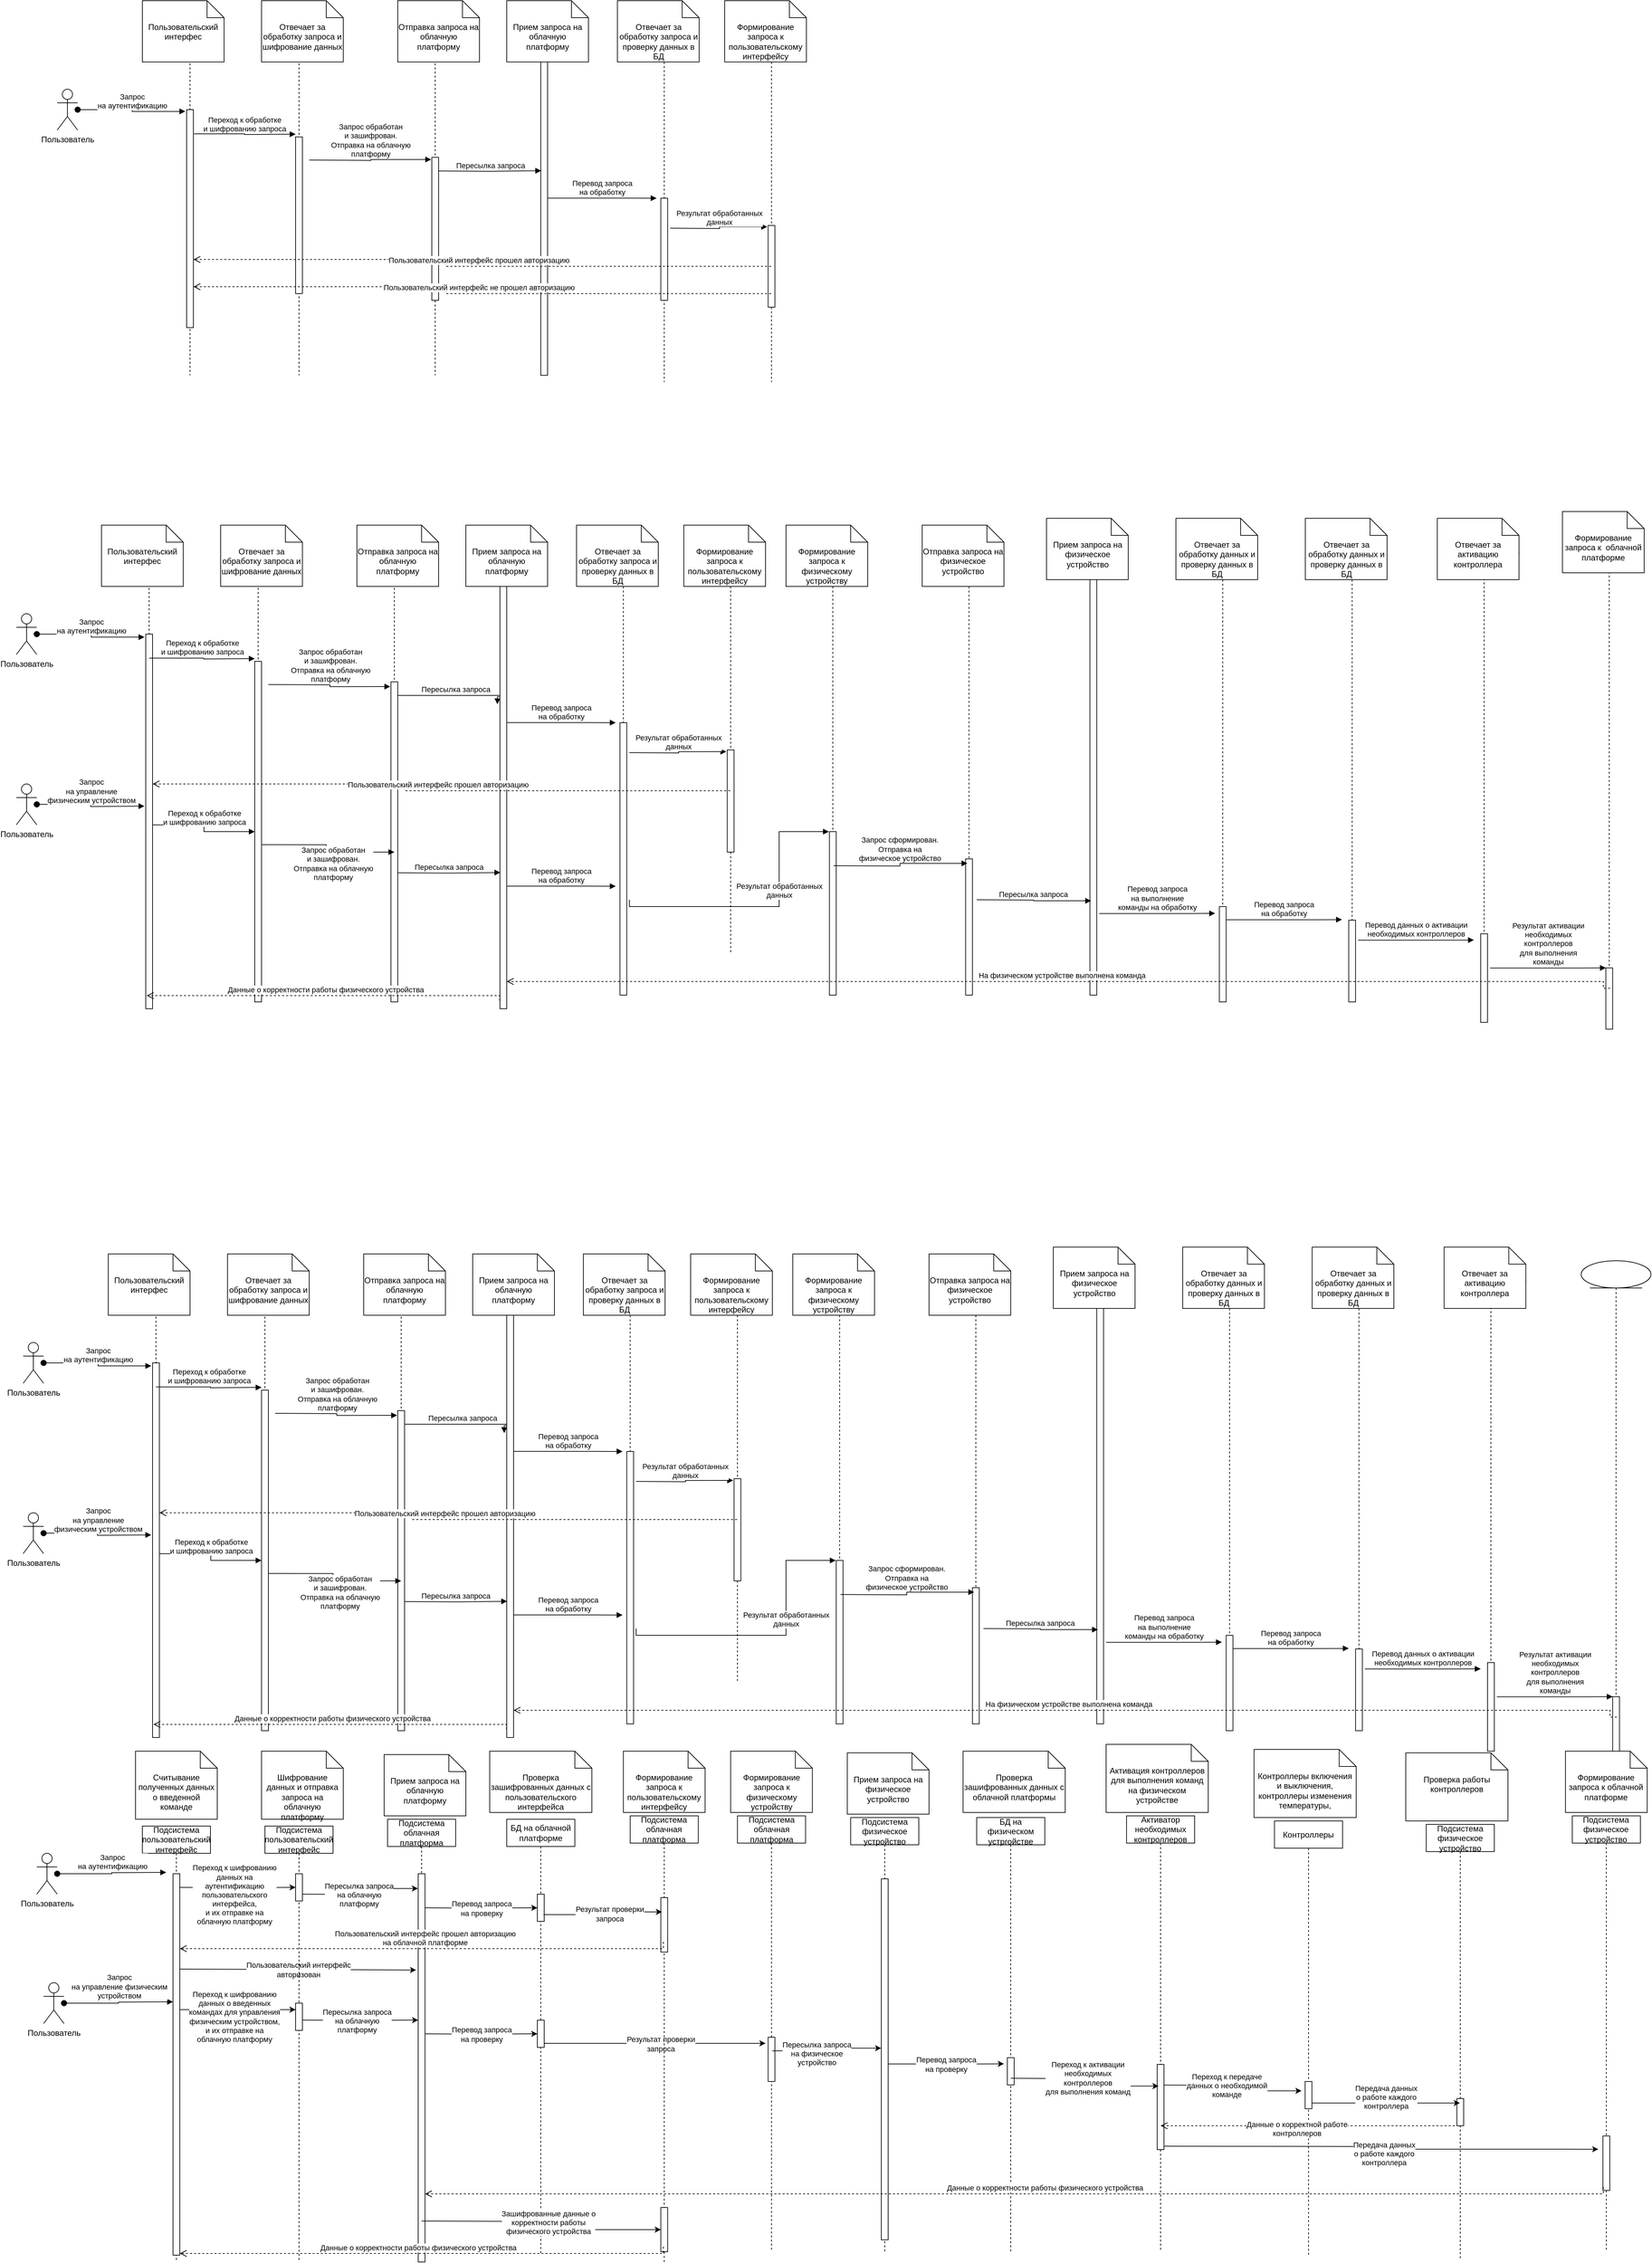 <mxfile version="15.4.1" type="github">
  <diagram id="1qep_7HkaWiuy5FjroOa" name="Page-1">
    <mxGraphModel dx="4438" dy="1414" grid="1" gridSize="10" guides="1" tooltips="1" connect="1" arrows="1" fold="1" page="1" pageScale="1" pageWidth="827" pageHeight="1169" math="0" shadow="0">
      <root>
        <mxCell id="0" />
        <mxCell id="1" parent="0" />
        <mxCell id="Jc8pTwxRC4DW-mWy7O7r-3" value="" style="shape=umlLifeline;participant=umlEntity;perimeter=lifelinePerimeter;whiteSpace=wrap;html=1;container=1;collapsible=0;recursiveResize=0;verticalAlign=top;spacingTop=36;outlineConnect=0;" vertex="1" parent="1">
          <mxGeometry x="125" y="80" width="100" height="510" as="geometry" />
        </mxCell>
        <mxCell id="Jc8pTwxRC4DW-mWy7O7r-1" value="Пользовательский интерфес" style="shape=note2;boundedLbl=1;whiteSpace=wrap;html=1;size=25;verticalAlign=top;align=center;" vertex="1" parent="Jc8pTwxRC4DW-mWy7O7r-3">
          <mxGeometry x="-20" y="-40" width="120" height="90" as="geometry" />
        </mxCell>
        <mxCell id="Jc8pTwxRC4DW-mWy7O7r-2" value="" style="html=1;points=[];perimeter=orthogonalPerimeter;" vertex="1" parent="Jc8pTwxRC4DW-mWy7O7r-3">
          <mxGeometry x="45" y="120" width="10" height="320" as="geometry" />
        </mxCell>
        <mxCell id="Jc8pTwxRC4DW-mWy7O7r-4" value="Пользователь" style="shape=umlActor;verticalLabelPosition=bottom;verticalAlign=top;html=1;" vertex="1" parent="1">
          <mxGeometry x="-20" y="170" width="30" height="60" as="geometry" />
        </mxCell>
        <mxCell id="Jc8pTwxRC4DW-mWy7O7r-5" value="&lt;div&gt;Запрос &lt;br&gt;&lt;/div&gt;&lt;div&gt;на аутентификацию &lt;/div&gt;" style="html=1;verticalAlign=bottom;startArrow=oval;startFill=1;endArrow=block;startSize=8;rounded=0;edgeStyle=orthogonalEdgeStyle;entryX=-0.194;entryY=0.008;entryDx=0;entryDy=0;entryPerimeter=0;" edge="1" parent="1" source="Jc8pTwxRC4DW-mWy7O7r-4" target="Jc8pTwxRC4DW-mWy7O7r-2">
          <mxGeometry x="0.029" width="60" relative="1" as="geometry">
            <mxPoint x="30" y="219.41" as="sourcePoint" />
            <mxPoint x="160" y="219" as="targetPoint" />
            <Array as="points" />
            <mxPoint as="offset" />
          </mxGeometry>
        </mxCell>
        <mxCell id="Jc8pTwxRC4DW-mWy7O7r-9" value="" style="shape=umlLifeline;participant=umlEntity;perimeter=lifelinePerimeter;whiteSpace=wrap;html=1;container=1;collapsible=0;recursiveResize=0;verticalAlign=top;spacingTop=36;outlineConnect=0;" vertex="1" parent="1">
          <mxGeometry x="315" y="80" width="40" height="510" as="geometry" />
        </mxCell>
        <mxCell id="Jc8pTwxRC4DW-mWy7O7r-10" value="Отвечает за обработку запроса и шифрование данных" style="shape=note2;boundedLbl=1;whiteSpace=wrap;html=1;size=25;verticalAlign=top;align=center;" vertex="1" parent="1">
          <mxGeometry x="280" y="40" width="120" height="90" as="geometry" />
        </mxCell>
        <mxCell id="Jc8pTwxRC4DW-mWy7O7r-11" value="" style="html=1;points=[];perimeter=orthogonalPerimeter;" vertex="1" parent="1">
          <mxGeometry x="330" y="240" width="10" height="230" as="geometry" />
        </mxCell>
        <mxCell id="Jc8pTwxRC4DW-mWy7O7r-13" value="" style="shape=umlLifeline;participant=umlEntity;perimeter=lifelinePerimeter;whiteSpace=wrap;html=1;container=1;collapsible=0;recursiveResize=0;verticalAlign=top;spacingTop=36;outlineConnect=0;" vertex="1" parent="1">
          <mxGeometry x="515" y="80" width="40" height="510" as="geometry" />
        </mxCell>
        <mxCell id="Jc8pTwxRC4DW-mWy7O7r-15" value="" style="html=1;points=[];perimeter=orthogonalPerimeter;" vertex="1" parent="Jc8pTwxRC4DW-mWy7O7r-13">
          <mxGeometry x="15" y="190" width="10" height="210" as="geometry" />
        </mxCell>
        <mxCell id="Jc8pTwxRC4DW-mWy7O7r-25" value="Пересылка запроса" style="html=1;verticalAlign=bottom;endArrow=block;rounded=0;edgeStyle=orthogonalEdgeStyle;entryX=0.057;entryY=0.347;entryDx=0;entryDy=0;entryPerimeter=0;" edge="1" parent="Jc8pTwxRC4DW-mWy7O7r-13" target="Jc8pTwxRC4DW-mWy7O7r-23">
          <mxGeometry width="80" relative="1" as="geometry">
            <mxPoint x="25" y="210" as="sourcePoint" />
            <mxPoint x="135" y="230" as="targetPoint" />
            <Array as="points" />
          </mxGeometry>
        </mxCell>
        <mxCell id="Jc8pTwxRC4DW-mWy7O7r-14" value="Отправка запроса на облачную платформу" style="shape=note2;boundedLbl=1;whiteSpace=wrap;html=1;size=25;verticalAlign=top;align=center;" vertex="1" parent="1">
          <mxGeometry x="480" y="40" width="120" height="90" as="geometry" />
        </mxCell>
        <mxCell id="Jc8pTwxRC4DW-mWy7O7r-20" value="&lt;div&gt;Переход к обработке &lt;br&gt;&lt;/div&gt;&lt;div&gt;и шифрованию запроса&lt;/div&gt;" style="html=1;verticalAlign=bottom;endArrow=block;rounded=0;edgeStyle=orthogonalEdgeStyle;exitX=1.1;exitY=0.111;exitDx=0;exitDy=0;exitPerimeter=0;" edge="1" parent="1" source="Jc8pTwxRC4DW-mWy7O7r-2">
          <mxGeometry width="80" relative="1" as="geometry">
            <mxPoint x="220" y="240" as="sourcePoint" />
            <mxPoint x="330" y="236" as="targetPoint" />
            <Array as="points" />
          </mxGeometry>
        </mxCell>
        <mxCell id="Jc8pTwxRC4DW-mWy7O7r-21" value="&lt;div&gt;Запрос обработан&lt;/div&gt;&lt;div&gt;и зашифрован. &lt;br&gt;&lt;/div&gt;&lt;div&gt;Отправка на облачную&lt;/div&gt;&lt;div&gt;платформу&lt;br&gt;&lt;/div&gt;" style="html=1;verticalAlign=bottom;endArrow=block;rounded=0;edgeStyle=orthogonalEdgeStyle;entryX=-0.1;entryY=0.015;entryDx=0;entryDy=0;entryPerimeter=0;" edge="1" parent="1" target="Jc8pTwxRC4DW-mWy7O7r-15">
          <mxGeometry width="80" relative="1" as="geometry">
            <mxPoint x="350" y="274" as="sourcePoint" />
            <mxPoint x="470" y="270" as="targetPoint" />
          </mxGeometry>
        </mxCell>
        <mxCell id="Jc8pTwxRC4DW-mWy7O7r-22" value="" style="shape=umlLifeline;participant=umlEntity;perimeter=lifelinePerimeter;whiteSpace=wrap;html=1;container=1;collapsible=0;recursiveResize=0;verticalAlign=top;spacingTop=36;outlineConnect=0;" vertex="1" parent="1">
          <mxGeometry x="675" y="80" width="40" height="510" as="geometry" />
        </mxCell>
        <mxCell id="Jc8pTwxRC4DW-mWy7O7r-23" value="" style="html=1;points=[];perimeter=orthogonalPerimeter;" vertex="1" parent="Jc8pTwxRC4DW-mWy7O7r-22">
          <mxGeometry x="15" y="50" width="10" height="460" as="geometry" />
        </mxCell>
        <mxCell id="Jc8pTwxRC4DW-mWy7O7r-24" value="Прием запроса на облачную платформу" style="shape=note2;boundedLbl=1;whiteSpace=wrap;html=1;size=25;verticalAlign=top;align=center;" vertex="1" parent="1">
          <mxGeometry x="640" y="40" width="120" height="90" as="geometry" />
        </mxCell>
        <mxCell id="Jc8pTwxRC4DW-mWy7O7r-26" value="" style="shape=umlLifeline;participant=umlEntity;perimeter=lifelinePerimeter;whiteSpace=wrap;html=1;container=1;collapsible=0;recursiveResize=0;verticalAlign=top;spacingTop=36;outlineConnect=0;" vertex="1" parent="1">
          <mxGeometry x="820" y="90" width="102.5" height="510" as="geometry" />
        </mxCell>
        <mxCell id="Jc8pTwxRC4DW-mWy7O7r-29" value="" style="html=1;points=[];perimeter=orthogonalPerimeter;" vertex="1" parent="Jc8pTwxRC4DW-mWy7O7r-26">
          <mxGeometry x="46.25" y="240" width="10" height="150" as="geometry" />
        </mxCell>
        <mxCell id="Jc8pTwxRC4DW-mWy7O7r-28" value="Отвечает за обработку запроса и проверку данных в БД" style="shape=note2;boundedLbl=1;whiteSpace=wrap;html=1;size=25;verticalAlign=top;align=center;" vertex="1" parent="Jc8pTwxRC4DW-mWy7O7r-26">
          <mxGeometry x="-17.5" y="-50" width="120" height="90" as="geometry" />
        </mxCell>
        <mxCell id="Jc8pTwxRC4DW-mWy7O7r-30" value="&lt;div&gt;Перевод запроса &lt;br&gt;&lt;/div&gt;&lt;div&gt;на обработку&lt;/div&gt;" style="html=1;verticalAlign=bottom;endArrow=block;rounded=0;edgeStyle=orthogonalEdgeStyle;" edge="1" parent="1">
          <mxGeometry width="80" relative="1" as="geometry">
            <mxPoint x="700" y="329.86" as="sourcePoint" />
            <mxPoint x="860" y="330" as="targetPoint" />
            <Array as="points">
              <mxPoint x="820" y="330" />
              <mxPoint x="820" y="330" />
            </Array>
          </mxGeometry>
        </mxCell>
        <mxCell id="Jc8pTwxRC4DW-mWy7O7r-31" value="" style="shape=umlLifeline;participant=umlEntity;perimeter=lifelinePerimeter;whiteSpace=wrap;html=1;container=1;collapsible=0;recursiveResize=0;verticalAlign=top;spacingTop=36;outlineConnect=0;" vertex="1" parent="1">
          <mxGeometry x="977.5" y="90" width="102.5" height="510" as="geometry" />
        </mxCell>
        <mxCell id="Jc8pTwxRC4DW-mWy7O7r-32" value="" style="html=1;points=[];perimeter=orthogonalPerimeter;" vertex="1" parent="Jc8pTwxRC4DW-mWy7O7r-31">
          <mxGeometry x="46.25" y="280" width="10" height="120" as="geometry" />
        </mxCell>
        <mxCell id="Jc8pTwxRC4DW-mWy7O7r-33" value="Формирование запроса к пользовательскому интерфейсу" style="shape=note2;boundedLbl=1;whiteSpace=wrap;html=1;size=25;verticalAlign=top;align=center;" vertex="1" parent="Jc8pTwxRC4DW-mWy7O7r-31">
          <mxGeometry x="-17.5" y="-50" width="120" height="90" as="geometry" />
        </mxCell>
        <mxCell id="Jc8pTwxRC4DW-mWy7O7r-34" value="&lt;div&gt;Результат обработанных&lt;/div&gt;&lt;div&gt;данных&lt;br&gt;&lt;/div&gt;" style="html=1;verticalAlign=bottom;endArrow=block;rounded=0;edgeStyle=orthogonalEdgeStyle;entryX=-0.139;entryY=0.017;entryDx=0;entryDy=0;entryPerimeter=0;" edge="1" parent="1" target="Jc8pTwxRC4DW-mWy7O7r-32">
          <mxGeometry width="80" relative="1" as="geometry">
            <mxPoint x="880" y="374" as="sourcePoint" />
            <mxPoint x="1030" y="370.14" as="targetPoint" />
            <Array as="points" />
          </mxGeometry>
        </mxCell>
        <mxCell id="Jc8pTwxRC4DW-mWy7O7r-37" value="Пользовательский интерфейс прошел авторизацию" style="html=1;verticalAlign=bottom;endArrow=open;dashed=1;endSize=8;rounded=0;edgeStyle=orthogonalEdgeStyle;" edge="1" parent="1" source="Jc8pTwxRC4DW-mWy7O7r-31" target="Jc8pTwxRC4DW-mWy7O7r-2">
          <mxGeometry relative="1" as="geometry">
            <mxPoint x="990" y="420" as="sourcePoint" />
            <mxPoint x="550" y="420" as="targetPoint" />
            <Array as="points">
              <mxPoint x="550" y="430" />
              <mxPoint x="550" y="420" />
            </Array>
          </mxGeometry>
        </mxCell>
        <mxCell id="Jc8pTwxRC4DW-mWy7O7r-39" value="Пользовательский интерфейс не прошел авторизацию" style="html=1;verticalAlign=bottom;endArrow=open;dashed=1;endSize=8;rounded=0;edgeStyle=orthogonalEdgeStyle;" edge="1" parent="1">
          <mxGeometry relative="1" as="geometry">
            <mxPoint x="1028.25" y="470" as="sourcePoint" />
            <mxPoint x="180" y="460" as="targetPoint" />
            <Array as="points">
              <mxPoint x="550" y="470" />
              <mxPoint x="550" y="460" />
            </Array>
          </mxGeometry>
        </mxCell>
        <mxCell id="Jc8pTwxRC4DW-mWy7O7r-40" value="" style="shape=umlLifeline;participant=umlEntity;perimeter=lifelinePerimeter;whiteSpace=wrap;html=1;container=1;collapsible=0;recursiveResize=0;verticalAlign=top;spacingTop=36;outlineConnect=0;" vertex="1" parent="1">
          <mxGeometry x="65" y="850" width="100" height="670" as="geometry" />
        </mxCell>
        <mxCell id="Jc8pTwxRC4DW-mWy7O7r-41" value="Пользовательский интерфес" style="shape=note2;boundedLbl=1;whiteSpace=wrap;html=1;size=25;verticalAlign=top;align=center;" vertex="1" parent="Jc8pTwxRC4DW-mWy7O7r-40">
          <mxGeometry x="-20" y="-40" width="120" height="90" as="geometry" />
        </mxCell>
        <mxCell id="Jc8pTwxRC4DW-mWy7O7r-42" value="" style="html=1;points=[];perimeter=orthogonalPerimeter;" vertex="1" parent="Jc8pTwxRC4DW-mWy7O7r-40">
          <mxGeometry x="45" y="120" width="10" height="550" as="geometry" />
        </mxCell>
        <mxCell id="Jc8pTwxRC4DW-mWy7O7r-70" value="&lt;div&gt;Переход к обработке &lt;br&gt;&lt;/div&gt;&lt;div&gt;и шифрованию запроса&lt;/div&gt;" style="html=1;verticalAlign=bottom;endArrow=block;rounded=0;edgeStyle=orthogonalEdgeStyle;" edge="1" parent="Jc8pTwxRC4DW-mWy7O7r-40" target="Jc8pTwxRC4DW-mWy7O7r-47">
          <mxGeometry width="80" relative="1" as="geometry">
            <mxPoint x="55" y="400" as="sourcePoint" />
            <mxPoint x="135" y="400" as="targetPoint" />
          </mxGeometry>
        </mxCell>
        <mxCell id="Jc8pTwxRC4DW-mWy7O7r-43" value="Пользователь" style="shape=umlActor;verticalLabelPosition=bottom;verticalAlign=top;html=1;" vertex="1" parent="1">
          <mxGeometry x="-80" y="940" width="30" height="60" as="geometry" />
        </mxCell>
        <mxCell id="Jc8pTwxRC4DW-mWy7O7r-44" value="&lt;div&gt;Запрос &lt;br&gt;&lt;/div&gt;&lt;div&gt;на аутентификацию &lt;/div&gt;" style="html=1;verticalAlign=bottom;startArrow=oval;startFill=1;endArrow=block;startSize=8;rounded=0;edgeStyle=orthogonalEdgeStyle;entryX=-0.194;entryY=0.008;entryDx=0;entryDy=0;entryPerimeter=0;" edge="1" parent="1" source="Jc8pTwxRC4DW-mWy7O7r-43" target="Jc8pTwxRC4DW-mWy7O7r-42">
          <mxGeometry x="0.029" width="60" relative="1" as="geometry">
            <mxPoint x="-30" y="989.41" as="sourcePoint" />
            <mxPoint x="100" y="989" as="targetPoint" />
            <Array as="points" />
            <mxPoint as="offset" />
          </mxGeometry>
        </mxCell>
        <mxCell id="Jc8pTwxRC4DW-mWy7O7r-45" value="" style="shape=umlLifeline;participant=umlEntity;perimeter=lifelinePerimeter;whiteSpace=wrap;html=1;container=1;collapsible=0;recursiveResize=0;verticalAlign=top;spacingTop=36;outlineConnect=0;" vertex="1" parent="1">
          <mxGeometry x="255" y="850" width="40" height="510" as="geometry" />
        </mxCell>
        <mxCell id="Jc8pTwxRC4DW-mWy7O7r-46" value="Отвечает за обработку запроса и шифрование данных" style="shape=note2;boundedLbl=1;whiteSpace=wrap;html=1;size=25;verticalAlign=top;align=center;" vertex="1" parent="1">
          <mxGeometry x="220" y="810" width="120" height="90" as="geometry" />
        </mxCell>
        <mxCell id="Jc8pTwxRC4DW-mWy7O7r-47" value="" style="html=1;points=[];perimeter=orthogonalPerimeter;" vertex="1" parent="1">
          <mxGeometry x="270" y="1010" width="10" height="500" as="geometry" />
        </mxCell>
        <mxCell id="Jc8pTwxRC4DW-mWy7O7r-48" value="" style="shape=umlLifeline;participant=umlEntity;perimeter=lifelinePerimeter;whiteSpace=wrap;html=1;container=1;collapsible=0;recursiveResize=0;verticalAlign=top;spacingTop=36;outlineConnect=0;" vertex="1" parent="1">
          <mxGeometry x="455" y="850" width="40" height="660" as="geometry" />
        </mxCell>
        <mxCell id="Jc8pTwxRC4DW-mWy7O7r-49" value="" style="html=1;points=[];perimeter=orthogonalPerimeter;" vertex="1" parent="Jc8pTwxRC4DW-mWy7O7r-48">
          <mxGeometry x="15" y="190" width="10" height="470" as="geometry" />
        </mxCell>
        <mxCell id="Jc8pTwxRC4DW-mWy7O7r-50" value="Пересылка запроса" style="html=1;verticalAlign=bottom;endArrow=block;rounded=0;edgeStyle=orthogonalEdgeStyle;entryX=-0.367;entryY=0.279;entryDx=0;entryDy=0;entryPerimeter=0;" edge="1" parent="Jc8pTwxRC4DW-mWy7O7r-48" target="Jc8pTwxRC4DW-mWy7O7r-55">
          <mxGeometry width="80" relative="1" as="geometry">
            <mxPoint x="25" y="210" as="sourcePoint" />
            <mxPoint x="135" y="230" as="targetPoint" />
            <Array as="points">
              <mxPoint x="176" y="210" />
              <mxPoint x="176" y="212" />
            </Array>
          </mxGeometry>
        </mxCell>
        <mxCell id="Jc8pTwxRC4DW-mWy7O7r-51" value="Отправка запроса на облачную платформу" style="shape=note2;boundedLbl=1;whiteSpace=wrap;html=1;size=25;verticalAlign=top;align=center;" vertex="1" parent="1">
          <mxGeometry x="420" y="810" width="120" height="90" as="geometry" />
        </mxCell>
        <mxCell id="Jc8pTwxRC4DW-mWy7O7r-52" value="&lt;div&gt;Переход к обработке &lt;br&gt;&lt;/div&gt;&lt;div&gt;и шифрованию запроса&lt;/div&gt;" style="html=1;verticalAlign=bottom;endArrow=block;rounded=0;edgeStyle=orthogonalEdgeStyle;exitX=0.5;exitY=0.064;exitDx=0;exitDy=0;exitPerimeter=0;" edge="1" parent="1" source="Jc8pTwxRC4DW-mWy7O7r-42">
          <mxGeometry width="80" relative="1" as="geometry">
            <mxPoint x="160" y="1010" as="sourcePoint" />
            <mxPoint x="270" y="1006" as="targetPoint" />
            <Array as="points" />
          </mxGeometry>
        </mxCell>
        <mxCell id="Jc8pTwxRC4DW-mWy7O7r-53" value="&lt;div&gt;Запрос обработан&lt;/div&gt;&lt;div&gt;и зашифрован. &lt;br&gt;&lt;/div&gt;&lt;div&gt;Отправка на облачную&lt;/div&gt;&lt;div&gt;платформу&lt;br&gt;&lt;/div&gt;" style="html=1;verticalAlign=bottom;endArrow=block;rounded=0;edgeStyle=orthogonalEdgeStyle;entryX=-0.1;entryY=0.015;entryDx=0;entryDy=0;entryPerimeter=0;" edge="1" parent="1" target="Jc8pTwxRC4DW-mWy7O7r-49">
          <mxGeometry width="80" relative="1" as="geometry">
            <mxPoint x="290" y="1044.0" as="sourcePoint" />
            <mxPoint x="410" y="1040" as="targetPoint" />
          </mxGeometry>
        </mxCell>
        <mxCell id="Jc8pTwxRC4DW-mWy7O7r-54" value="" style="shape=umlLifeline;participant=umlEntity;perimeter=lifelinePerimeter;whiteSpace=wrap;html=1;container=1;collapsible=0;recursiveResize=0;verticalAlign=top;spacingTop=36;outlineConnect=0;" vertex="1" parent="1">
          <mxGeometry x="615" y="850" width="40" height="670" as="geometry" />
        </mxCell>
        <mxCell id="Jc8pTwxRC4DW-mWy7O7r-55" value="" style="html=1;points=[];perimeter=orthogonalPerimeter;" vertex="1" parent="Jc8pTwxRC4DW-mWy7O7r-54">
          <mxGeometry x="15" y="50" width="10" height="620" as="geometry" />
        </mxCell>
        <mxCell id="Jc8pTwxRC4DW-mWy7O7r-56" value="Прием запроса на облачную платформу" style="shape=note2;boundedLbl=1;whiteSpace=wrap;html=1;size=25;verticalAlign=top;align=center;" vertex="1" parent="1">
          <mxGeometry x="580" y="810" width="120" height="90" as="geometry" />
        </mxCell>
        <mxCell id="Jc8pTwxRC4DW-mWy7O7r-57" value="" style="shape=umlLifeline;participant=umlEntity;perimeter=lifelinePerimeter;whiteSpace=wrap;html=1;container=1;collapsible=0;recursiveResize=0;verticalAlign=top;spacingTop=36;outlineConnect=0;" vertex="1" parent="1">
          <mxGeometry x="760" y="860" width="102.5" height="640" as="geometry" />
        </mxCell>
        <mxCell id="Jc8pTwxRC4DW-mWy7O7r-58" value="" style="html=1;points=[];perimeter=orthogonalPerimeter;" vertex="1" parent="Jc8pTwxRC4DW-mWy7O7r-57">
          <mxGeometry x="46.25" y="240" width="10" height="400" as="geometry" />
        </mxCell>
        <mxCell id="Jc8pTwxRC4DW-mWy7O7r-59" value="Отвечает за обработку запроса и проверку данных в БД" style="shape=note2;boundedLbl=1;whiteSpace=wrap;html=1;size=25;verticalAlign=top;align=center;" vertex="1" parent="Jc8pTwxRC4DW-mWy7O7r-57">
          <mxGeometry x="-17.5" y="-50" width="120" height="90" as="geometry" />
        </mxCell>
        <mxCell id="Jc8pTwxRC4DW-mWy7O7r-60" value="&lt;div&gt;Перевод запроса &lt;br&gt;&lt;/div&gt;&lt;div&gt;на обработку&lt;/div&gt;" style="html=1;verticalAlign=bottom;endArrow=block;rounded=0;edgeStyle=orthogonalEdgeStyle;" edge="1" parent="1">
          <mxGeometry width="80" relative="1" as="geometry">
            <mxPoint x="640" y="1099.86" as="sourcePoint" />
            <mxPoint x="800" y="1100" as="targetPoint" />
            <Array as="points">
              <mxPoint x="760" y="1100" />
              <mxPoint x="760" y="1100" />
            </Array>
          </mxGeometry>
        </mxCell>
        <mxCell id="Jc8pTwxRC4DW-mWy7O7r-61" value="" style="shape=umlLifeline;participant=umlEntity;perimeter=lifelinePerimeter;whiteSpace=wrap;html=1;container=1;collapsible=0;recursiveResize=0;verticalAlign=top;spacingTop=36;outlineConnect=0;" vertex="1" parent="1">
          <mxGeometry x="917.5" y="860" width="102.5" height="580" as="geometry" />
        </mxCell>
        <mxCell id="Jc8pTwxRC4DW-mWy7O7r-62" value="" style="html=1;points=[];perimeter=orthogonalPerimeter;" vertex="1" parent="Jc8pTwxRC4DW-mWy7O7r-61">
          <mxGeometry x="46.25" y="280" width="10" height="150" as="geometry" />
        </mxCell>
        <mxCell id="Jc8pTwxRC4DW-mWy7O7r-63" value="Формирование запроса к пользовательскому интерфейсу" style="shape=note2;boundedLbl=1;whiteSpace=wrap;html=1;size=25;verticalAlign=top;align=center;" vertex="1" parent="Jc8pTwxRC4DW-mWy7O7r-61">
          <mxGeometry x="-17.5" y="-50" width="120" height="90" as="geometry" />
        </mxCell>
        <mxCell id="Jc8pTwxRC4DW-mWy7O7r-64" value="&lt;div&gt;Результат обработанных&lt;/div&gt;&lt;div&gt;данных&lt;br&gt;&lt;/div&gt;" style="html=1;verticalAlign=bottom;endArrow=block;rounded=0;edgeStyle=orthogonalEdgeStyle;entryX=-0.139;entryY=0.017;entryDx=0;entryDy=0;entryPerimeter=0;" edge="1" parent="1" target="Jc8pTwxRC4DW-mWy7O7r-62">
          <mxGeometry width="80" relative="1" as="geometry">
            <mxPoint x="820" y="1144.0" as="sourcePoint" />
            <mxPoint x="970" y="1140.14" as="targetPoint" />
            <Array as="points" />
          </mxGeometry>
        </mxCell>
        <mxCell id="Jc8pTwxRC4DW-mWy7O7r-65" value="Пользовательский интерфейс прошел авторизацию" style="html=1;verticalAlign=bottom;endArrow=open;dashed=1;endSize=8;rounded=0;edgeStyle=orthogonalEdgeStyle;" edge="1" parent="1" source="Jc8pTwxRC4DW-mWy7O7r-61" target="Jc8pTwxRC4DW-mWy7O7r-42">
          <mxGeometry relative="1" as="geometry">
            <mxPoint x="930" y="1190" as="sourcePoint" />
            <mxPoint x="490" y="1190" as="targetPoint" />
            <Array as="points">
              <mxPoint x="490" y="1200" />
              <mxPoint x="490" y="1190" />
            </Array>
          </mxGeometry>
        </mxCell>
        <mxCell id="Jc8pTwxRC4DW-mWy7O7r-67" value="Пользователь" style="shape=umlActor;verticalLabelPosition=bottom;verticalAlign=top;html=1;" vertex="1" parent="1">
          <mxGeometry x="-80" y="1190" width="30" height="60" as="geometry" />
        </mxCell>
        <mxCell id="Jc8pTwxRC4DW-mWy7O7r-68" value="&lt;div&gt;Запрос &lt;br&gt;&lt;/div&gt;&lt;div&gt;на управление &lt;br&gt;&lt;/div&gt;&lt;div&gt;физическим устройством&lt;br&gt;&lt;/div&gt;" style="html=1;verticalAlign=bottom;startArrow=oval;startFill=1;endArrow=block;startSize=8;rounded=0;edgeStyle=orthogonalEdgeStyle;entryX=-0.194;entryY=0.008;entryDx=0;entryDy=0;entryPerimeter=0;" edge="1" parent="1" source="Jc8pTwxRC4DW-mWy7O7r-67">
          <mxGeometry x="0.029" width="60" relative="1" as="geometry">
            <mxPoint x="-30" y="1239.41" as="sourcePoint" />
            <mxPoint x="108.06" y="1222.56" as="targetPoint" />
            <Array as="points" />
            <mxPoint as="offset" />
          </mxGeometry>
        </mxCell>
        <mxCell id="Jc8pTwxRC4DW-mWy7O7r-71" value="&lt;div&gt;Запрос обработан&lt;/div&gt;&lt;div&gt;и зашифрован. &lt;br&gt;&lt;/div&gt;&lt;div&gt;Отправка на облачную&lt;/div&gt;&lt;div&gt;платформу&lt;br&gt;&lt;/div&gt;" style="html=1;verticalAlign=bottom;endArrow=block;rounded=0;edgeStyle=orthogonalEdgeStyle;" edge="1" parent="1">
          <mxGeometry x="0.028" y="-25" width="80" relative="1" as="geometry">
            <mxPoint x="280" y="1279.17" as="sourcePoint" />
            <mxPoint x="475" y="1290" as="targetPoint" />
            <Array as="points">
              <mxPoint x="375" y="1279" />
              <mxPoint x="375" y="1290" />
              <mxPoint x="468" y="1290" />
            </Array>
            <mxPoint x="10" y="21" as="offset" />
          </mxGeometry>
        </mxCell>
        <mxCell id="Jc8pTwxRC4DW-mWy7O7r-72" value="Пересылка запроса" style="html=1;verticalAlign=bottom;endArrow=block;rounded=0;edgeStyle=orthogonalEdgeStyle;entryX=0.057;entryY=0.347;entryDx=0;entryDy=0;entryPerimeter=0;" edge="1" parent="1">
          <mxGeometry width="80" relative="1" as="geometry">
            <mxPoint x="480" y="1320.38" as="sourcePoint" />
            <mxPoint x="630.57" y="1320" as="targetPoint" />
            <Array as="points" />
          </mxGeometry>
        </mxCell>
        <mxCell id="Jc8pTwxRC4DW-mWy7O7r-73" value="&lt;div&gt;Перевод запроса &lt;br&gt;&lt;/div&gt;&lt;div&gt;на обработку&lt;/div&gt;" style="html=1;verticalAlign=bottom;endArrow=block;rounded=0;edgeStyle=orthogonalEdgeStyle;" edge="1" parent="1">
          <mxGeometry width="80" relative="1" as="geometry">
            <mxPoint x="640" y="1340.03" as="sourcePoint" />
            <mxPoint x="800" y="1340.17" as="targetPoint" />
            <Array as="points">
              <mxPoint x="760" y="1340.17" />
              <mxPoint x="760" y="1340.17" />
            </Array>
          </mxGeometry>
        </mxCell>
        <mxCell id="Jc8pTwxRC4DW-mWy7O7r-74" value="&lt;div&gt;Результат обработанных&lt;/div&gt;&lt;div&gt;данных&lt;br&gt;&lt;/div&gt;" style="html=1;verticalAlign=bottom;endArrow=block;rounded=0;edgeStyle=orthogonalEdgeStyle;entryX=-0.075;entryY=0;entryDx=0;entryDy=0;entryPerimeter=0;" edge="1" parent="1" target="Jc8pTwxRC4DW-mWy7O7r-76">
          <mxGeometry x="0.16" width="80" relative="1" as="geometry">
            <mxPoint x="820" y="1360" as="sourcePoint" />
            <mxPoint x="1110" y="1200" as="targetPoint" />
            <Array as="points">
              <mxPoint x="820" y="1370" />
              <mxPoint x="1040" y="1370" />
              <mxPoint x="1040" y="1260" />
            </Array>
            <mxPoint y="1" as="offset" />
          </mxGeometry>
        </mxCell>
        <mxCell id="Jc8pTwxRC4DW-mWy7O7r-75" value="" style="shape=umlLifeline;participant=umlEntity;perimeter=lifelinePerimeter;whiteSpace=wrap;html=1;container=1;collapsible=0;recursiveResize=0;verticalAlign=top;spacingTop=36;outlineConnect=0;" vertex="1" parent="1">
          <mxGeometry x="1067.5" y="860" width="102.5" height="640" as="geometry" />
        </mxCell>
        <mxCell id="Jc8pTwxRC4DW-mWy7O7r-76" value="" style="html=1;points=[];perimeter=orthogonalPerimeter;" vertex="1" parent="Jc8pTwxRC4DW-mWy7O7r-75">
          <mxGeometry x="46.25" y="400" width="10" height="240" as="geometry" />
        </mxCell>
        <mxCell id="Jc8pTwxRC4DW-mWy7O7r-77" value="Формирование запроса к физическому устройству" style="shape=note2;boundedLbl=1;whiteSpace=wrap;html=1;size=25;verticalAlign=top;align=center;" vertex="1" parent="Jc8pTwxRC4DW-mWy7O7r-75">
          <mxGeometry x="-17.5" y="-50" width="120" height="90" as="geometry" />
        </mxCell>
        <mxCell id="Jc8pTwxRC4DW-mWy7O7r-78" value="" style="shape=umlLifeline;participant=umlEntity;perimeter=lifelinePerimeter;whiteSpace=wrap;html=1;container=1;collapsible=0;recursiveResize=0;verticalAlign=top;spacingTop=36;outlineConnect=0;" vertex="1" parent="1">
          <mxGeometry x="1267.5" y="860" width="102.5" height="640" as="geometry" />
        </mxCell>
        <mxCell id="Jc8pTwxRC4DW-mWy7O7r-79" value="" style="html=1;points=[];perimeter=orthogonalPerimeter;" vertex="1" parent="Jc8pTwxRC4DW-mWy7O7r-78">
          <mxGeometry x="46.25" y="440" width="10" height="200" as="geometry" />
        </mxCell>
        <mxCell id="Jc8pTwxRC4DW-mWy7O7r-80" value="Отправка запроса на физическое устройство" style="shape=note2;boundedLbl=1;whiteSpace=wrap;html=1;size=25;verticalAlign=top;align=center;" vertex="1" parent="Jc8pTwxRC4DW-mWy7O7r-78">
          <mxGeometry x="-17.5" y="-50" width="120" height="90" as="geometry" />
        </mxCell>
        <mxCell id="Jc8pTwxRC4DW-mWy7O7r-81" value="" style="shape=umlLifeline;participant=umlEntity;perimeter=lifelinePerimeter;whiteSpace=wrap;html=1;container=1;collapsible=0;recursiveResize=0;verticalAlign=top;spacingTop=36;outlineConnect=0;" vertex="1" parent="1">
          <mxGeometry x="1450" y="850" width="102.5" height="650" as="geometry" />
        </mxCell>
        <mxCell id="Jc8pTwxRC4DW-mWy7O7r-82" value="" style="html=1;points=[];perimeter=orthogonalPerimeter;" vertex="1" parent="Jc8pTwxRC4DW-mWy7O7r-81">
          <mxGeometry x="46.25" y="40" width="10" height="610" as="geometry" />
        </mxCell>
        <mxCell id="Jc8pTwxRC4DW-mWy7O7r-83" value="Прием запроса на физическое устройство" style="shape=note2;boundedLbl=1;whiteSpace=wrap;html=1;size=25;verticalAlign=top;align=center;" vertex="1" parent="Jc8pTwxRC4DW-mWy7O7r-81">
          <mxGeometry x="-17.5" y="-50" width="120" height="90" as="geometry" />
        </mxCell>
        <mxCell id="Jc8pTwxRC4DW-mWy7O7r-85" value="&lt;div&gt;Запрос сформирован.&lt;/div&gt;&lt;div&gt;Отправка на&lt;/div&gt;&lt;div&gt; физическое устройство&lt;br&gt;&lt;/div&gt;" style="html=1;verticalAlign=bottom;endArrow=block;rounded=0;edgeStyle=orthogonalEdgeStyle;entryX=0.258;entryY=0.033;entryDx=0;entryDy=0;entryPerimeter=0;" edge="1" parent="1" target="Jc8pTwxRC4DW-mWy7O7r-79">
          <mxGeometry width="80" relative="1" as="geometry">
            <mxPoint x="1120" y="1310.03" as="sourcePoint" />
            <mxPoint x="1280" y="1310.17" as="targetPoint" />
            <Array as="points" />
          </mxGeometry>
        </mxCell>
        <mxCell id="Jc8pTwxRC4DW-mWy7O7r-86" value="Пересылка запроса" style="html=1;verticalAlign=bottom;endArrow=block;rounded=0;edgeStyle=orthogonalEdgeStyle;entryX=0.175;entryY=0.773;entryDx=0;entryDy=0;entryPerimeter=0;" edge="1" parent="1" target="Jc8pTwxRC4DW-mWy7O7r-82">
          <mxGeometry width="80" relative="1" as="geometry">
            <mxPoint x="1330" y="1360" as="sourcePoint" />
            <mxPoint x="1480.57" y="1383.91" as="targetPoint" />
            <Array as="points" />
          </mxGeometry>
        </mxCell>
        <mxCell id="Jc8pTwxRC4DW-mWy7O7r-87" value="" style="shape=umlLifeline;participant=umlEntity;perimeter=lifelinePerimeter;whiteSpace=wrap;html=1;container=1;collapsible=0;recursiveResize=0;verticalAlign=top;spacingTop=36;outlineConnect=0;" vertex="1" parent="1">
          <mxGeometry x="1640" y="850" width="102.5" height="660" as="geometry" />
        </mxCell>
        <mxCell id="Jc8pTwxRC4DW-mWy7O7r-88" value="" style="html=1;points=[];perimeter=orthogonalPerimeter;" vertex="1" parent="Jc8pTwxRC4DW-mWy7O7r-87">
          <mxGeometry x="46.25" y="520" width="10" height="140" as="geometry" />
        </mxCell>
        <mxCell id="Jc8pTwxRC4DW-mWy7O7r-89" value="Отвечает за обработку данных и проверку данных в БД" style="shape=note2;boundedLbl=1;whiteSpace=wrap;html=1;size=25;verticalAlign=top;align=center;" vertex="1" parent="Jc8pTwxRC4DW-mWy7O7r-87">
          <mxGeometry x="-17.5" y="-50" width="120" height="90" as="geometry" />
        </mxCell>
        <mxCell id="Jc8pTwxRC4DW-mWy7O7r-94" value="&lt;div&gt;Перевод запроса &lt;br&gt;&lt;/div&gt;на обработку" style="html=1;verticalAlign=bottom;endArrow=block;rounded=0;edgeStyle=orthogonalEdgeStyle;" edge="1" parent="Jc8pTwxRC4DW-mWy7O7r-87">
          <mxGeometry width="80" relative="1" as="geometry">
            <mxPoint x="56.25" y="539.37" as="sourcePoint" />
            <mxPoint x="226.25" y="539.17" as="targetPoint" />
            <Array as="points">
              <mxPoint x="186.25" y="539.17" />
              <mxPoint x="186.25" y="539.17" />
            </Array>
          </mxGeometry>
        </mxCell>
        <mxCell id="Jc8pTwxRC4DW-mWy7O7r-90" value="&lt;div&gt;Перевод запроса &lt;br&gt;&lt;/div&gt;&lt;div&gt;на выполнение &lt;br&gt;&lt;/div&gt;&lt;div&gt;команды на обработку&lt;/div&gt;" style="html=1;verticalAlign=bottom;endArrow=block;rounded=0;edgeStyle=orthogonalEdgeStyle;" edge="1" parent="1">
          <mxGeometry width="80" relative="1" as="geometry">
            <mxPoint x="1510" y="1380.2" as="sourcePoint" />
            <mxPoint x="1680" y="1380" as="targetPoint" />
            <Array as="points">
              <mxPoint x="1640" y="1380" />
              <mxPoint x="1640" y="1380" />
            </Array>
          </mxGeometry>
        </mxCell>
        <mxCell id="Jc8pTwxRC4DW-mWy7O7r-91" value="" style="shape=umlLifeline;participant=umlEntity;perimeter=lifelinePerimeter;whiteSpace=wrap;html=1;container=1;collapsible=0;recursiveResize=0;verticalAlign=top;spacingTop=36;outlineConnect=0;" vertex="1" parent="1">
          <mxGeometry x="1830" y="850" width="102.5" height="660" as="geometry" />
        </mxCell>
        <mxCell id="Jc8pTwxRC4DW-mWy7O7r-92" value="" style="html=1;points=[];perimeter=orthogonalPerimeter;" vertex="1" parent="Jc8pTwxRC4DW-mWy7O7r-91">
          <mxGeometry x="46.25" y="540" width="10" height="120" as="geometry" />
        </mxCell>
        <mxCell id="Jc8pTwxRC4DW-mWy7O7r-93" value="Отвечает за обработку данных и проверку данных в БД" style="shape=note2;boundedLbl=1;whiteSpace=wrap;html=1;size=25;verticalAlign=top;align=center;" vertex="1" parent="Jc8pTwxRC4DW-mWy7O7r-91">
          <mxGeometry x="-17.5" y="-50" width="120" height="90" as="geometry" />
        </mxCell>
        <mxCell id="Jc8pTwxRC4DW-mWy7O7r-95" value="&lt;div&gt;Перевод данных о активации&lt;/div&gt;&lt;div&gt;необходимых контроллеров&lt;br&gt;&lt;/div&gt;" style="html=1;verticalAlign=bottom;endArrow=block;rounded=0;edgeStyle=orthogonalEdgeStyle;" edge="1" parent="1">
          <mxGeometry width="80" relative="1" as="geometry">
            <mxPoint x="1890" y="1419.37" as="sourcePoint" />
            <mxPoint x="2060" y="1419.17" as="targetPoint" />
            <Array as="points">
              <mxPoint x="2020" y="1419.17" />
              <mxPoint x="2020" y="1419.17" />
            </Array>
          </mxGeometry>
        </mxCell>
        <mxCell id="Jc8pTwxRC4DW-mWy7O7r-96" value="" style="shape=umlLifeline;participant=umlEntity;perimeter=lifelinePerimeter;whiteSpace=wrap;html=1;container=1;collapsible=0;recursiveResize=0;verticalAlign=top;spacingTop=36;outlineConnect=0;" vertex="1" parent="1">
          <mxGeometry x="2023.75" y="830" width="102.5" height="710" as="geometry" />
        </mxCell>
        <mxCell id="Jc8pTwxRC4DW-mWy7O7r-97" value="" style="html=1;points=[];perimeter=orthogonalPerimeter;" vertex="1" parent="Jc8pTwxRC4DW-mWy7O7r-96">
          <mxGeometry x="46.25" y="580" width="10" height="130" as="geometry" />
        </mxCell>
        <mxCell id="Jc8pTwxRC4DW-mWy7O7r-105" value="&lt;div&gt;Результат активации &lt;br&gt;&lt;/div&gt;&lt;div&gt;необходимых &lt;br&gt;&lt;/div&gt;&lt;div&gt;контроллеров&lt;/div&gt;&lt;div&gt;для выполнения&lt;/div&gt;&lt;div&gt;команды&lt;br&gt;&lt;/div&gt;" style="html=1;verticalAlign=bottom;endArrow=block;rounded=0;edgeStyle=orthogonalEdgeStyle;" edge="1" parent="Jc8pTwxRC4DW-mWy7O7r-96">
          <mxGeometry width="80" relative="1" as="geometry">
            <mxPoint x="60" y="630.2" as="sourcePoint" />
            <mxPoint x="230" y="630" as="targetPoint" />
            <Array as="points">
              <mxPoint x="190" y="630" />
              <mxPoint x="190" y="630" />
            </Array>
          </mxGeometry>
        </mxCell>
        <mxCell id="Jc8pTwxRC4DW-mWy7O7r-98" value="Отвечает за активацию контроллера" style="shape=note2;boundedLbl=1;whiteSpace=wrap;html=1;size=25;verticalAlign=top;align=center;" vertex="1" parent="1">
          <mxGeometry x="2006.25" y="800" width="120" height="90" as="geometry" />
        </mxCell>
        <mxCell id="Jc8pTwxRC4DW-mWy7O7r-102" value="" style="shape=umlLifeline;participant=umlEntity;perimeter=lifelinePerimeter;whiteSpace=wrap;html=1;container=1;collapsible=0;recursiveResize=0;verticalAlign=top;spacingTop=36;outlineConnect=0;" vertex="1" parent="1">
          <mxGeometry x="2207.5" y="820" width="102.5" height="730" as="geometry" />
        </mxCell>
        <mxCell id="Jc8pTwxRC4DW-mWy7O7r-103" value="" style="html=1;points=[];perimeter=orthogonalPerimeter;" vertex="1" parent="Jc8pTwxRC4DW-mWy7O7r-102">
          <mxGeometry x="46.25" y="640" width="10" height="90" as="geometry" />
        </mxCell>
        <mxCell id="Jc8pTwxRC4DW-mWy7O7r-104" value="Формирование запроса к&amp;nbsp; облачной платформе" style="shape=note2;boundedLbl=1;whiteSpace=wrap;html=1;size=25;verticalAlign=top;align=center;" vertex="1" parent="1">
          <mxGeometry x="2190" y="790" width="120" height="90" as="geometry" />
        </mxCell>
        <mxCell id="Jc8pTwxRC4DW-mWy7O7r-106" value="На физическом устройстве выполнена команда" style="html=1;verticalAlign=bottom;endArrow=open;dashed=1;endSize=8;rounded=0;edgeStyle=orthogonalEdgeStyle;" edge="1" parent="1">
          <mxGeometry relative="1" as="geometry">
            <mxPoint x="2260" y="1490" as="sourcePoint" />
            <mxPoint x="640" y="1480" as="targetPoint" />
            <Array as="points">
              <mxPoint x="2250" y="1490" />
              <mxPoint x="2250" y="1480" />
              <mxPoint x="640" y="1480" />
            </Array>
          </mxGeometry>
        </mxCell>
        <mxCell id="Jc8pTwxRC4DW-mWy7O7r-107" value="Данные о корректности работы физического устройства" style="html=1;verticalAlign=bottom;endArrow=open;dashed=1;endSize=8;rounded=0;edgeStyle=orthogonalEdgeStyle;entryX=0.133;entryY=0.965;entryDx=0;entryDy=0;entryPerimeter=0;exitX=-0.033;exitY=0.981;exitDx=0;exitDy=0;exitPerimeter=0;" edge="1" parent="1" source="Jc8pTwxRC4DW-mWy7O7r-55" target="Jc8pTwxRC4DW-mWy7O7r-42">
          <mxGeometry relative="1" as="geometry">
            <mxPoint x="620" y="1490" as="sourcePoint" />
            <mxPoint x="540" y="1490" as="targetPoint" />
            <Array as="points">
              <mxPoint x="630" y="1501" />
            </Array>
          </mxGeometry>
        </mxCell>
        <mxCell id="Jc8pTwxRC4DW-mWy7O7r-108" value="" style="shape=umlLifeline;participant=umlEntity;perimeter=lifelinePerimeter;whiteSpace=wrap;html=1;container=1;collapsible=0;recursiveResize=0;verticalAlign=top;spacingTop=36;outlineConnect=0;" vertex="1" parent="1">
          <mxGeometry x="75" y="1920" width="100" height="670" as="geometry" />
        </mxCell>
        <mxCell id="Jc8pTwxRC4DW-mWy7O7r-109" value="Пользовательский интерфес" style="shape=note2;boundedLbl=1;whiteSpace=wrap;html=1;size=25;verticalAlign=top;align=center;" vertex="1" parent="Jc8pTwxRC4DW-mWy7O7r-108">
          <mxGeometry x="-20" y="-40" width="120" height="90" as="geometry" />
        </mxCell>
        <mxCell id="Jc8pTwxRC4DW-mWy7O7r-110" value="" style="html=1;points=[];perimeter=orthogonalPerimeter;" vertex="1" parent="Jc8pTwxRC4DW-mWy7O7r-108">
          <mxGeometry x="45" y="120" width="10" height="550" as="geometry" />
        </mxCell>
        <mxCell id="Jc8pTwxRC4DW-mWy7O7r-111" value="&lt;div&gt;Переход к обработке &lt;br&gt;&lt;/div&gt;&lt;div&gt;и шифрованию запроса&lt;/div&gt;" style="html=1;verticalAlign=bottom;endArrow=block;rounded=0;edgeStyle=orthogonalEdgeStyle;" edge="1" parent="Jc8pTwxRC4DW-mWy7O7r-108" target="Jc8pTwxRC4DW-mWy7O7r-116">
          <mxGeometry width="80" relative="1" as="geometry">
            <mxPoint x="55" y="400" as="sourcePoint" />
            <mxPoint x="135" y="400" as="targetPoint" />
          </mxGeometry>
        </mxCell>
        <mxCell id="Jc8pTwxRC4DW-mWy7O7r-112" value="Пользователь" style="shape=umlActor;verticalLabelPosition=bottom;verticalAlign=top;html=1;" vertex="1" parent="1">
          <mxGeometry x="-70" y="2010" width="30" height="60" as="geometry" />
        </mxCell>
        <mxCell id="Jc8pTwxRC4DW-mWy7O7r-113" value="&lt;div&gt;Запрос &lt;br&gt;&lt;/div&gt;&lt;div&gt;на аутентификацию &lt;/div&gt;" style="html=1;verticalAlign=bottom;startArrow=oval;startFill=1;endArrow=block;startSize=8;rounded=0;edgeStyle=orthogonalEdgeStyle;entryX=-0.194;entryY=0.008;entryDx=0;entryDy=0;entryPerimeter=0;" edge="1" parent="1" source="Jc8pTwxRC4DW-mWy7O7r-112" target="Jc8pTwxRC4DW-mWy7O7r-110">
          <mxGeometry x="0.029" width="60" relative="1" as="geometry">
            <mxPoint x="-20" y="2059.41" as="sourcePoint" />
            <mxPoint x="110" y="2059" as="targetPoint" />
            <Array as="points" />
            <mxPoint as="offset" />
          </mxGeometry>
        </mxCell>
        <mxCell id="Jc8pTwxRC4DW-mWy7O7r-114" value="" style="shape=umlLifeline;participant=umlEntity;perimeter=lifelinePerimeter;whiteSpace=wrap;html=1;container=1;collapsible=0;recursiveResize=0;verticalAlign=top;spacingTop=36;outlineConnect=0;" vertex="1" parent="1">
          <mxGeometry x="265" y="1920" width="40" height="510" as="geometry" />
        </mxCell>
        <mxCell id="Jc8pTwxRC4DW-mWy7O7r-115" value="Отвечает за обработку запроса и шифрование данных" style="shape=note2;boundedLbl=1;whiteSpace=wrap;html=1;size=25;verticalAlign=top;align=center;" vertex="1" parent="1">
          <mxGeometry x="230" y="1880" width="120" height="90" as="geometry" />
        </mxCell>
        <mxCell id="Jc8pTwxRC4DW-mWy7O7r-116" value="" style="html=1;points=[];perimeter=orthogonalPerimeter;" vertex="1" parent="1">
          <mxGeometry x="280" y="2080" width="10" height="500" as="geometry" />
        </mxCell>
        <mxCell id="Jc8pTwxRC4DW-mWy7O7r-117" value="" style="shape=umlLifeline;participant=umlEntity;perimeter=lifelinePerimeter;whiteSpace=wrap;html=1;container=1;collapsible=0;recursiveResize=0;verticalAlign=top;spacingTop=36;outlineConnect=0;" vertex="1" parent="1">
          <mxGeometry x="465" y="1920" width="40" height="660" as="geometry" />
        </mxCell>
        <mxCell id="Jc8pTwxRC4DW-mWy7O7r-118" value="" style="html=1;points=[];perimeter=orthogonalPerimeter;" vertex="1" parent="Jc8pTwxRC4DW-mWy7O7r-117">
          <mxGeometry x="15" y="190" width="10" height="470" as="geometry" />
        </mxCell>
        <mxCell id="Jc8pTwxRC4DW-mWy7O7r-119" value="Пересылка запроса" style="html=1;verticalAlign=bottom;endArrow=block;rounded=0;edgeStyle=orthogonalEdgeStyle;entryX=-0.367;entryY=0.279;entryDx=0;entryDy=0;entryPerimeter=0;" edge="1" parent="Jc8pTwxRC4DW-mWy7O7r-117" target="Jc8pTwxRC4DW-mWy7O7r-124">
          <mxGeometry width="80" relative="1" as="geometry">
            <mxPoint x="25" y="210" as="sourcePoint" />
            <mxPoint x="135" y="230" as="targetPoint" />
            <Array as="points">
              <mxPoint x="176" y="210" />
              <mxPoint x="176" y="212" />
            </Array>
          </mxGeometry>
        </mxCell>
        <mxCell id="Jc8pTwxRC4DW-mWy7O7r-120" value="Отправка запроса на облачную платформу" style="shape=note2;boundedLbl=1;whiteSpace=wrap;html=1;size=25;verticalAlign=top;align=center;" vertex="1" parent="1">
          <mxGeometry x="430" y="1880" width="120" height="90" as="geometry" />
        </mxCell>
        <mxCell id="Jc8pTwxRC4DW-mWy7O7r-121" value="&lt;div&gt;Переход к обработке &lt;br&gt;&lt;/div&gt;&lt;div&gt;и шифрованию запроса&lt;/div&gt;" style="html=1;verticalAlign=bottom;endArrow=block;rounded=0;edgeStyle=orthogonalEdgeStyle;exitX=0.5;exitY=0.064;exitDx=0;exitDy=0;exitPerimeter=0;" edge="1" parent="1" source="Jc8pTwxRC4DW-mWy7O7r-110">
          <mxGeometry width="80" relative="1" as="geometry">
            <mxPoint x="170" y="2080" as="sourcePoint" />
            <mxPoint x="280" y="2076" as="targetPoint" />
            <Array as="points" />
          </mxGeometry>
        </mxCell>
        <mxCell id="Jc8pTwxRC4DW-mWy7O7r-122" value="&lt;div&gt;Запрос обработан&lt;/div&gt;&lt;div&gt;и зашифрован. &lt;br&gt;&lt;/div&gt;&lt;div&gt;Отправка на облачную&lt;/div&gt;&lt;div&gt;платформу&lt;br&gt;&lt;/div&gt;" style="html=1;verticalAlign=bottom;endArrow=block;rounded=0;edgeStyle=orthogonalEdgeStyle;entryX=-0.1;entryY=0.015;entryDx=0;entryDy=0;entryPerimeter=0;" edge="1" parent="1" target="Jc8pTwxRC4DW-mWy7O7r-118">
          <mxGeometry width="80" relative="1" as="geometry">
            <mxPoint x="300" y="2114" as="sourcePoint" />
            <mxPoint x="420" y="2110" as="targetPoint" />
          </mxGeometry>
        </mxCell>
        <mxCell id="Jc8pTwxRC4DW-mWy7O7r-123" value="" style="shape=umlLifeline;participant=umlEntity;perimeter=lifelinePerimeter;whiteSpace=wrap;html=1;container=1;collapsible=0;recursiveResize=0;verticalAlign=top;spacingTop=36;outlineConnect=0;" vertex="1" parent="1">
          <mxGeometry x="625" y="1920" width="40" height="670" as="geometry" />
        </mxCell>
        <mxCell id="Jc8pTwxRC4DW-mWy7O7r-124" value="" style="html=1;points=[];perimeter=orthogonalPerimeter;" vertex="1" parent="Jc8pTwxRC4DW-mWy7O7r-123">
          <mxGeometry x="15" y="50" width="10" height="620" as="geometry" />
        </mxCell>
        <mxCell id="Jc8pTwxRC4DW-mWy7O7r-125" value="Прием запроса на облачную платформу" style="shape=note2;boundedLbl=1;whiteSpace=wrap;html=1;size=25;verticalAlign=top;align=center;" vertex="1" parent="1">
          <mxGeometry x="590" y="1880" width="120" height="90" as="geometry" />
        </mxCell>
        <mxCell id="Jc8pTwxRC4DW-mWy7O7r-126" value="" style="shape=umlLifeline;participant=umlEntity;perimeter=lifelinePerimeter;whiteSpace=wrap;html=1;container=1;collapsible=0;recursiveResize=0;verticalAlign=top;spacingTop=36;outlineConnect=0;" vertex="1" parent="1">
          <mxGeometry x="770" y="1930" width="102.5" height="640" as="geometry" />
        </mxCell>
        <mxCell id="Jc8pTwxRC4DW-mWy7O7r-127" value="" style="html=1;points=[];perimeter=orthogonalPerimeter;" vertex="1" parent="Jc8pTwxRC4DW-mWy7O7r-126">
          <mxGeometry x="46.25" y="240" width="10" height="400" as="geometry" />
        </mxCell>
        <mxCell id="Jc8pTwxRC4DW-mWy7O7r-128" value="Отвечает за обработку запроса и проверку данных в БД" style="shape=note2;boundedLbl=1;whiteSpace=wrap;html=1;size=25;verticalAlign=top;align=center;" vertex="1" parent="Jc8pTwxRC4DW-mWy7O7r-126">
          <mxGeometry x="-17.5" y="-50" width="120" height="90" as="geometry" />
        </mxCell>
        <mxCell id="Jc8pTwxRC4DW-mWy7O7r-129" value="&lt;div&gt;Перевод запроса &lt;br&gt;&lt;/div&gt;&lt;div&gt;на обработку&lt;/div&gt;" style="html=1;verticalAlign=bottom;endArrow=block;rounded=0;edgeStyle=orthogonalEdgeStyle;" edge="1" parent="1">
          <mxGeometry width="80" relative="1" as="geometry">
            <mxPoint x="650" y="2169.86" as="sourcePoint" />
            <mxPoint x="810" y="2170" as="targetPoint" />
            <Array as="points">
              <mxPoint x="770" y="2170" />
              <mxPoint x="770" y="2170" />
            </Array>
          </mxGeometry>
        </mxCell>
        <mxCell id="Jc8pTwxRC4DW-mWy7O7r-130" value="" style="shape=umlLifeline;participant=umlEntity;perimeter=lifelinePerimeter;whiteSpace=wrap;html=1;container=1;collapsible=0;recursiveResize=0;verticalAlign=top;spacingTop=36;outlineConnect=0;" vertex="1" parent="1">
          <mxGeometry x="927.5" y="1930" width="102.5" height="580" as="geometry" />
        </mxCell>
        <mxCell id="Jc8pTwxRC4DW-mWy7O7r-131" value="" style="html=1;points=[];perimeter=orthogonalPerimeter;" vertex="1" parent="Jc8pTwxRC4DW-mWy7O7r-130">
          <mxGeometry x="46.25" y="280" width="10" height="150" as="geometry" />
        </mxCell>
        <mxCell id="Jc8pTwxRC4DW-mWy7O7r-132" value="Формирование запроса к пользовательскому интерфейсу" style="shape=note2;boundedLbl=1;whiteSpace=wrap;html=1;size=25;verticalAlign=top;align=center;" vertex="1" parent="Jc8pTwxRC4DW-mWy7O7r-130">
          <mxGeometry x="-17.5" y="-50" width="120" height="90" as="geometry" />
        </mxCell>
        <mxCell id="Jc8pTwxRC4DW-mWy7O7r-133" value="&lt;div&gt;Результат обработанных&lt;/div&gt;&lt;div&gt;данных&lt;br&gt;&lt;/div&gt;" style="html=1;verticalAlign=bottom;endArrow=block;rounded=0;edgeStyle=orthogonalEdgeStyle;entryX=-0.139;entryY=0.017;entryDx=0;entryDy=0;entryPerimeter=0;" edge="1" parent="1" target="Jc8pTwxRC4DW-mWy7O7r-131">
          <mxGeometry width="80" relative="1" as="geometry">
            <mxPoint x="830" y="2214" as="sourcePoint" />
            <mxPoint x="980" y="2210.14" as="targetPoint" />
            <Array as="points" />
          </mxGeometry>
        </mxCell>
        <mxCell id="Jc8pTwxRC4DW-mWy7O7r-134" value="Пользовательский интерфейс прошел авторизацию" style="html=1;verticalAlign=bottom;endArrow=open;dashed=1;endSize=8;rounded=0;edgeStyle=orthogonalEdgeStyle;" edge="1" parent="1" source="Jc8pTwxRC4DW-mWy7O7r-130" target="Jc8pTwxRC4DW-mWy7O7r-110">
          <mxGeometry relative="1" as="geometry">
            <mxPoint x="940" y="2260" as="sourcePoint" />
            <mxPoint x="500" y="2260" as="targetPoint" />
            <Array as="points">
              <mxPoint x="500" y="2270" />
              <mxPoint x="500" y="2260" />
            </Array>
          </mxGeometry>
        </mxCell>
        <mxCell id="Jc8pTwxRC4DW-mWy7O7r-135" value="Пользователь" style="shape=umlActor;verticalLabelPosition=bottom;verticalAlign=top;html=1;" vertex="1" parent="1">
          <mxGeometry x="-70" y="2260" width="30" height="60" as="geometry" />
        </mxCell>
        <mxCell id="Jc8pTwxRC4DW-mWy7O7r-136" value="&lt;div&gt;Запрос &lt;br&gt;&lt;/div&gt;&lt;div&gt;на управление &lt;br&gt;&lt;/div&gt;&lt;div&gt;физическим устройством&lt;br&gt;&lt;/div&gt;" style="html=1;verticalAlign=bottom;startArrow=oval;startFill=1;endArrow=block;startSize=8;rounded=0;edgeStyle=orthogonalEdgeStyle;entryX=-0.194;entryY=0.008;entryDx=0;entryDy=0;entryPerimeter=0;" edge="1" parent="1" source="Jc8pTwxRC4DW-mWy7O7r-135">
          <mxGeometry x="0.029" width="60" relative="1" as="geometry">
            <mxPoint x="-20" y="2309.41" as="sourcePoint" />
            <mxPoint x="118.06" y="2292.56" as="targetPoint" />
            <Array as="points" />
            <mxPoint as="offset" />
          </mxGeometry>
        </mxCell>
        <mxCell id="Jc8pTwxRC4DW-mWy7O7r-137" value="&lt;div&gt;Запрос обработан&lt;/div&gt;&lt;div&gt;и зашифрован. &lt;br&gt;&lt;/div&gt;&lt;div&gt;Отправка на облачную&lt;/div&gt;&lt;div&gt;платформу&lt;br&gt;&lt;/div&gt;" style="html=1;verticalAlign=bottom;endArrow=block;rounded=0;edgeStyle=orthogonalEdgeStyle;" edge="1" parent="1">
          <mxGeometry x="0.028" y="-25" width="80" relative="1" as="geometry">
            <mxPoint x="290" y="2349.17" as="sourcePoint" />
            <mxPoint x="485" y="2360" as="targetPoint" />
            <Array as="points">
              <mxPoint x="385" y="2349" />
              <mxPoint x="385" y="2360" />
              <mxPoint x="478" y="2360" />
            </Array>
            <mxPoint x="10" y="21" as="offset" />
          </mxGeometry>
        </mxCell>
        <mxCell id="Jc8pTwxRC4DW-mWy7O7r-138" value="Пересылка запроса" style="html=1;verticalAlign=bottom;endArrow=block;rounded=0;edgeStyle=orthogonalEdgeStyle;entryX=0.057;entryY=0.347;entryDx=0;entryDy=0;entryPerimeter=0;" edge="1" parent="1">
          <mxGeometry width="80" relative="1" as="geometry">
            <mxPoint x="490" y="2390.38" as="sourcePoint" />
            <mxPoint x="640.57" y="2390" as="targetPoint" />
            <Array as="points" />
          </mxGeometry>
        </mxCell>
        <mxCell id="Jc8pTwxRC4DW-mWy7O7r-139" value="&lt;div&gt;Перевод запроса &lt;br&gt;&lt;/div&gt;&lt;div&gt;на обработку&lt;/div&gt;" style="html=1;verticalAlign=bottom;endArrow=block;rounded=0;edgeStyle=orthogonalEdgeStyle;" edge="1" parent="1">
          <mxGeometry width="80" relative="1" as="geometry">
            <mxPoint x="650" y="2410.03" as="sourcePoint" />
            <mxPoint x="810" y="2410.17" as="targetPoint" />
            <Array as="points">
              <mxPoint x="770" y="2410.17" />
              <mxPoint x="770" y="2410.17" />
            </Array>
          </mxGeometry>
        </mxCell>
        <mxCell id="Jc8pTwxRC4DW-mWy7O7r-140" value="&lt;div&gt;Результат обработанных&lt;/div&gt;&lt;div&gt;данных&lt;br&gt;&lt;/div&gt;" style="html=1;verticalAlign=bottom;endArrow=block;rounded=0;edgeStyle=orthogonalEdgeStyle;entryX=-0.075;entryY=0;entryDx=0;entryDy=0;entryPerimeter=0;" edge="1" parent="1" target="Jc8pTwxRC4DW-mWy7O7r-142">
          <mxGeometry x="0.16" width="80" relative="1" as="geometry">
            <mxPoint x="830" y="2430" as="sourcePoint" />
            <mxPoint x="1120" y="2270" as="targetPoint" />
            <Array as="points">
              <mxPoint x="830" y="2440" />
              <mxPoint x="1050" y="2440" />
              <mxPoint x="1050" y="2330" />
            </Array>
            <mxPoint y="1" as="offset" />
          </mxGeometry>
        </mxCell>
        <mxCell id="Jc8pTwxRC4DW-mWy7O7r-141" value="" style="shape=umlLifeline;participant=umlEntity;perimeter=lifelinePerimeter;whiteSpace=wrap;html=1;container=1;collapsible=0;recursiveResize=0;verticalAlign=top;spacingTop=36;outlineConnect=0;" vertex="1" parent="1">
          <mxGeometry x="1077.5" y="1930" width="102.5" height="640" as="geometry" />
        </mxCell>
        <mxCell id="Jc8pTwxRC4DW-mWy7O7r-142" value="" style="html=1;points=[];perimeter=orthogonalPerimeter;" vertex="1" parent="Jc8pTwxRC4DW-mWy7O7r-141">
          <mxGeometry x="46.25" y="400" width="10" height="240" as="geometry" />
        </mxCell>
        <mxCell id="Jc8pTwxRC4DW-mWy7O7r-143" value="Формирование запроса к физическому устройству" style="shape=note2;boundedLbl=1;whiteSpace=wrap;html=1;size=25;verticalAlign=top;align=center;" vertex="1" parent="Jc8pTwxRC4DW-mWy7O7r-141">
          <mxGeometry x="-17.5" y="-50" width="120" height="90" as="geometry" />
        </mxCell>
        <mxCell id="Jc8pTwxRC4DW-mWy7O7r-144" value="" style="shape=umlLifeline;participant=umlEntity;perimeter=lifelinePerimeter;whiteSpace=wrap;html=1;container=1;collapsible=0;recursiveResize=0;verticalAlign=top;spacingTop=36;outlineConnect=0;" vertex="1" parent="1">
          <mxGeometry x="1277.5" y="1930" width="102.5" height="640" as="geometry" />
        </mxCell>
        <mxCell id="Jc8pTwxRC4DW-mWy7O7r-145" value="" style="html=1;points=[];perimeter=orthogonalPerimeter;" vertex="1" parent="Jc8pTwxRC4DW-mWy7O7r-144">
          <mxGeometry x="46.25" y="440" width="10" height="200" as="geometry" />
        </mxCell>
        <mxCell id="Jc8pTwxRC4DW-mWy7O7r-146" value="Отправка запроса на физическое устройство" style="shape=note2;boundedLbl=1;whiteSpace=wrap;html=1;size=25;verticalAlign=top;align=center;" vertex="1" parent="Jc8pTwxRC4DW-mWy7O7r-144">
          <mxGeometry x="-17.5" y="-50" width="120" height="90" as="geometry" />
        </mxCell>
        <mxCell id="Jc8pTwxRC4DW-mWy7O7r-147" value="" style="shape=umlLifeline;participant=umlEntity;perimeter=lifelinePerimeter;whiteSpace=wrap;html=1;container=1;collapsible=0;recursiveResize=0;verticalAlign=top;spacingTop=36;outlineConnect=0;" vertex="1" parent="1">
          <mxGeometry x="1460" y="1920" width="102.5" height="650" as="geometry" />
        </mxCell>
        <mxCell id="Jc8pTwxRC4DW-mWy7O7r-148" value="" style="html=1;points=[];perimeter=orthogonalPerimeter;" vertex="1" parent="Jc8pTwxRC4DW-mWy7O7r-147">
          <mxGeometry x="46.25" y="40" width="10" height="610" as="geometry" />
        </mxCell>
        <mxCell id="Jc8pTwxRC4DW-mWy7O7r-149" value="Прием запроса на физическое устройство" style="shape=note2;boundedLbl=1;whiteSpace=wrap;html=1;size=25;verticalAlign=top;align=center;" vertex="1" parent="Jc8pTwxRC4DW-mWy7O7r-147">
          <mxGeometry x="-17.5" y="-50" width="120" height="90" as="geometry" />
        </mxCell>
        <mxCell id="Jc8pTwxRC4DW-mWy7O7r-150" value="&lt;div&gt;Запрос сформирован.&lt;/div&gt;&lt;div&gt;Отправка на&lt;/div&gt;&lt;div&gt; физическое устройство&lt;br&gt;&lt;/div&gt;" style="html=1;verticalAlign=bottom;endArrow=block;rounded=0;edgeStyle=orthogonalEdgeStyle;entryX=0.258;entryY=0.033;entryDx=0;entryDy=0;entryPerimeter=0;" edge="1" parent="1" target="Jc8pTwxRC4DW-mWy7O7r-145">
          <mxGeometry width="80" relative="1" as="geometry">
            <mxPoint x="1130" y="2380.03" as="sourcePoint" />
            <mxPoint x="1290" y="2380.17" as="targetPoint" />
            <Array as="points" />
          </mxGeometry>
        </mxCell>
        <mxCell id="Jc8pTwxRC4DW-mWy7O7r-151" value="Пересылка запроса" style="html=1;verticalAlign=bottom;endArrow=block;rounded=0;edgeStyle=orthogonalEdgeStyle;entryX=0.175;entryY=0.773;entryDx=0;entryDy=0;entryPerimeter=0;" edge="1" parent="1" target="Jc8pTwxRC4DW-mWy7O7r-148">
          <mxGeometry width="80" relative="1" as="geometry">
            <mxPoint x="1340" y="2430" as="sourcePoint" />
            <mxPoint x="1490.57" y="2453.91" as="targetPoint" />
            <Array as="points" />
          </mxGeometry>
        </mxCell>
        <mxCell id="Jc8pTwxRC4DW-mWy7O7r-152" value="" style="shape=umlLifeline;participant=umlEntity;perimeter=lifelinePerimeter;whiteSpace=wrap;html=1;container=1;collapsible=0;recursiveResize=0;verticalAlign=top;spacingTop=36;outlineConnect=0;" vertex="1" parent="1">
          <mxGeometry x="1650" y="1920" width="102.5" height="660" as="geometry" />
        </mxCell>
        <mxCell id="Jc8pTwxRC4DW-mWy7O7r-153" value="" style="html=1;points=[];perimeter=orthogonalPerimeter;" vertex="1" parent="Jc8pTwxRC4DW-mWy7O7r-152">
          <mxGeometry x="46.25" y="520" width="10" height="140" as="geometry" />
        </mxCell>
        <mxCell id="Jc8pTwxRC4DW-mWy7O7r-154" value="Отвечает за обработку данных и проверку данных в БД" style="shape=note2;boundedLbl=1;whiteSpace=wrap;html=1;size=25;verticalAlign=top;align=center;" vertex="1" parent="Jc8pTwxRC4DW-mWy7O7r-152">
          <mxGeometry x="-17.5" y="-50" width="120" height="90" as="geometry" />
        </mxCell>
        <mxCell id="Jc8pTwxRC4DW-mWy7O7r-155" value="&lt;div&gt;Перевод запроса &lt;br&gt;&lt;/div&gt;на обработку" style="html=1;verticalAlign=bottom;endArrow=block;rounded=0;edgeStyle=orthogonalEdgeStyle;" edge="1" parent="Jc8pTwxRC4DW-mWy7O7r-152">
          <mxGeometry width="80" relative="1" as="geometry">
            <mxPoint x="56.25" y="539.37" as="sourcePoint" />
            <mxPoint x="226.25" y="539.17" as="targetPoint" />
            <Array as="points">
              <mxPoint x="186.25" y="539.17" />
              <mxPoint x="186.25" y="539.17" />
            </Array>
          </mxGeometry>
        </mxCell>
        <mxCell id="Jc8pTwxRC4DW-mWy7O7r-156" value="&lt;div&gt;Перевод запроса &lt;br&gt;&lt;/div&gt;&lt;div&gt;на выполнение &lt;br&gt;&lt;/div&gt;&lt;div&gt;команды на обработку&lt;/div&gt;" style="html=1;verticalAlign=bottom;endArrow=block;rounded=0;edgeStyle=orthogonalEdgeStyle;" edge="1" parent="1">
          <mxGeometry width="80" relative="1" as="geometry">
            <mxPoint x="1520" y="2450.2" as="sourcePoint" />
            <mxPoint x="1690" y="2450" as="targetPoint" />
            <Array as="points">
              <mxPoint x="1650" y="2450" />
              <mxPoint x="1650" y="2450" />
            </Array>
          </mxGeometry>
        </mxCell>
        <mxCell id="Jc8pTwxRC4DW-mWy7O7r-157" value="" style="shape=umlLifeline;participant=umlEntity;perimeter=lifelinePerimeter;whiteSpace=wrap;html=1;container=1;collapsible=0;recursiveResize=0;verticalAlign=top;spacingTop=36;outlineConnect=0;" vertex="1" parent="1">
          <mxGeometry x="1840" y="1920" width="102.5" height="660" as="geometry" />
        </mxCell>
        <mxCell id="Jc8pTwxRC4DW-mWy7O7r-158" value="" style="html=1;points=[];perimeter=orthogonalPerimeter;" vertex="1" parent="Jc8pTwxRC4DW-mWy7O7r-157">
          <mxGeometry x="46.25" y="540" width="10" height="120" as="geometry" />
        </mxCell>
        <mxCell id="Jc8pTwxRC4DW-mWy7O7r-159" value="Отвечает за обработку данных и проверку данных в БД" style="shape=note2;boundedLbl=1;whiteSpace=wrap;html=1;size=25;verticalAlign=top;align=center;" vertex="1" parent="Jc8pTwxRC4DW-mWy7O7r-157">
          <mxGeometry x="-17.5" y="-50" width="120" height="90" as="geometry" />
        </mxCell>
        <mxCell id="Jc8pTwxRC4DW-mWy7O7r-160" value="&lt;div&gt;Перевод данных о активации&lt;/div&gt;&lt;div&gt;необходимых контроллеров&lt;br&gt;&lt;/div&gt;" style="html=1;verticalAlign=bottom;endArrow=block;rounded=0;edgeStyle=orthogonalEdgeStyle;" edge="1" parent="1">
          <mxGeometry width="80" relative="1" as="geometry">
            <mxPoint x="1900" y="2489.37" as="sourcePoint" />
            <mxPoint x="2070" y="2489.17" as="targetPoint" />
            <Array as="points">
              <mxPoint x="2030" y="2489.17" />
              <mxPoint x="2030" y="2489.17" />
            </Array>
          </mxGeometry>
        </mxCell>
        <mxCell id="Jc8pTwxRC4DW-mWy7O7r-161" value="" style="shape=umlLifeline;participant=umlEntity;perimeter=lifelinePerimeter;whiteSpace=wrap;html=1;container=1;collapsible=0;recursiveResize=0;verticalAlign=top;spacingTop=36;outlineConnect=0;" vertex="1" parent="1">
          <mxGeometry x="2033.75" y="1900" width="102.5" height="710" as="geometry" />
        </mxCell>
        <mxCell id="Jc8pTwxRC4DW-mWy7O7r-162" value="" style="html=1;points=[];perimeter=orthogonalPerimeter;" vertex="1" parent="Jc8pTwxRC4DW-mWy7O7r-161">
          <mxGeometry x="46.25" y="580" width="10" height="130" as="geometry" />
        </mxCell>
        <mxCell id="Jc8pTwxRC4DW-mWy7O7r-163" value="&lt;div&gt;Результат активации &lt;br&gt;&lt;/div&gt;&lt;div&gt;необходимых &lt;br&gt;&lt;/div&gt;&lt;div&gt;контроллеров&lt;/div&gt;&lt;div&gt;для выполнения&lt;/div&gt;&lt;div&gt;команды&lt;br&gt;&lt;/div&gt;" style="html=1;verticalAlign=bottom;endArrow=block;rounded=0;edgeStyle=orthogonalEdgeStyle;" edge="1" parent="Jc8pTwxRC4DW-mWy7O7r-161">
          <mxGeometry width="80" relative="1" as="geometry">
            <mxPoint x="60" y="630.2" as="sourcePoint" />
            <mxPoint x="230" y="630" as="targetPoint" />
            <Array as="points">
              <mxPoint x="190" y="630" />
              <mxPoint x="190" y="630" />
            </Array>
          </mxGeometry>
        </mxCell>
        <mxCell id="Jc8pTwxRC4DW-mWy7O7r-164" value="Отвечает за активацию контроллера" style="shape=note2;boundedLbl=1;whiteSpace=wrap;html=1;size=25;verticalAlign=top;align=center;" vertex="1" parent="1">
          <mxGeometry x="2016.25" y="1870" width="120" height="90" as="geometry" />
        </mxCell>
        <mxCell id="Jc8pTwxRC4DW-mWy7O7r-165" value="" style="shape=umlLifeline;participant=umlEntity;perimeter=lifelinePerimeter;whiteSpace=wrap;html=1;container=1;collapsible=0;recursiveResize=0;verticalAlign=top;spacingTop=36;outlineConnect=0;" vertex="1" parent="1">
          <mxGeometry x="2217.5" y="1890" width="102.5" height="730" as="geometry" />
        </mxCell>
        <mxCell id="Jc8pTwxRC4DW-mWy7O7r-166" value="" style="html=1;points=[];perimeter=orthogonalPerimeter;" vertex="1" parent="Jc8pTwxRC4DW-mWy7O7r-165">
          <mxGeometry x="46.25" y="640" width="10" height="90" as="geometry" />
        </mxCell>
        <mxCell id="Jc8pTwxRC4DW-mWy7O7r-167" value="На физическом устройстве выполнена команда" style="html=1;verticalAlign=bottom;endArrow=open;dashed=1;endSize=8;rounded=0;edgeStyle=orthogonalEdgeStyle;" edge="1" parent="1">
          <mxGeometry relative="1" as="geometry">
            <mxPoint x="2270" y="2560" as="sourcePoint" />
            <mxPoint x="650" y="2550" as="targetPoint" />
            <Array as="points">
              <mxPoint x="2260" y="2560" />
              <mxPoint x="2260" y="2550" />
              <mxPoint x="650" y="2550" />
            </Array>
          </mxGeometry>
        </mxCell>
        <mxCell id="Jc8pTwxRC4DW-mWy7O7r-168" value="Данные о корректности работы физического устройства" style="html=1;verticalAlign=bottom;endArrow=open;dashed=1;endSize=8;rounded=0;edgeStyle=orthogonalEdgeStyle;entryX=0.133;entryY=0.965;entryDx=0;entryDy=0;entryPerimeter=0;exitX=-0.033;exitY=0.981;exitDx=0;exitDy=0;exitPerimeter=0;" edge="1" parent="1" source="Jc8pTwxRC4DW-mWy7O7r-124" target="Jc8pTwxRC4DW-mWy7O7r-110">
          <mxGeometry relative="1" as="geometry">
            <mxPoint x="630" y="2560" as="sourcePoint" />
            <mxPoint x="550" y="2560" as="targetPoint" />
            <Array as="points">
              <mxPoint x="640" y="2571" />
            </Array>
          </mxGeometry>
        </mxCell>
        <mxCell id="Jc8pTwxRC4DW-mWy7O7r-170" value="Подсистема пользовательский интерфейс" style="shape=umlLifeline;perimeter=lifelinePerimeter;whiteSpace=wrap;html=1;container=1;collapsible=0;recursiveResize=0;outlineConnect=0;" vertex="1" parent="1">
          <mxGeometry x="105" y="2720" width="100" height="640" as="geometry" />
        </mxCell>
        <mxCell id="Jc8pTwxRC4DW-mWy7O7r-178" value="" style="html=1;points=[];perimeter=orthogonalPerimeter;" vertex="1" parent="Jc8pTwxRC4DW-mWy7O7r-170">
          <mxGeometry x="45" y="70" width="10" height="560" as="geometry" />
        </mxCell>
        <mxCell id="Jc8pTwxRC4DW-mWy7O7r-180" value="" style="endArrow=classic;html=1;rounded=0;edgeStyle=orthogonalEdgeStyle;" edge="1" parent="Jc8pTwxRC4DW-mWy7O7r-170" target="Jc8pTwxRC4DW-mWy7O7r-179">
          <mxGeometry relative="1" as="geometry">
            <mxPoint x="55" y="90" as="sourcePoint" />
            <mxPoint x="155" y="90" as="targetPoint" />
          </mxGeometry>
        </mxCell>
        <mxCell id="Jc8pTwxRC4DW-mWy7O7r-182" value="&lt;div&gt;Переход к шифрованию&lt;/div&gt;&lt;div&gt;данных на &lt;br&gt;&lt;/div&gt;&lt;div&gt;аутентификацию&lt;/div&gt;&lt;div&gt;пользовательского&lt;/div&gt;&lt;div&gt;интерфейса,&lt;/div&gt;&lt;div&gt;и их отправке на &lt;br&gt;&lt;/div&gt;&lt;div&gt;облачную платформу&lt;br&gt;&lt;/div&gt;" style="edgeLabel;html=1;align=center;verticalAlign=middle;resizable=0;points=[];" vertex="1" connectable="0" parent="Jc8pTwxRC4DW-mWy7O7r-180">
          <mxGeometry x="-0.22" y="2" relative="1" as="geometry">
            <mxPoint x="13" y="12" as="offset" />
          </mxGeometry>
        </mxCell>
        <mxCell id="Jc8pTwxRC4DW-mWy7O7r-227" value="" style="endArrow=classic;html=1;rounded=0;edgeStyle=orthogonalEdgeStyle;entryX=-0.3;entryY=0.248;entryDx=0;entryDy=0;entryPerimeter=0;" edge="1" parent="Jc8pTwxRC4DW-mWy7O7r-170" target="Jc8pTwxRC4DW-mWy7O7r-184">
          <mxGeometry relative="1" as="geometry">
            <mxPoint x="55" y="210.0" as="sourcePoint" />
            <mxPoint x="220" y="210.0" as="targetPoint" />
          </mxGeometry>
        </mxCell>
        <mxCell id="Jc8pTwxRC4DW-mWy7O7r-228" value="&lt;div&gt;Пользовательский интерфейс &lt;br&gt;&lt;/div&gt;&lt;div&gt;авторизован&lt;br&gt;&lt;/div&gt;" style="edgeLabel;resizable=0;html=1;align=center;verticalAlign=middle;" connectable="0" vertex="1" parent="Jc8pTwxRC4DW-mWy7O7r-227">
          <mxGeometry relative="1" as="geometry" />
        </mxCell>
        <mxCell id="Jc8pTwxRC4DW-mWy7O7r-171" value="&lt;div&gt;Считывание полученных данных о введенной команде&lt;br&gt;&lt;/div&gt;" style="shape=note2;boundedLbl=1;whiteSpace=wrap;html=1;size=25;verticalAlign=top;align=center;" vertex="1" parent="1">
          <mxGeometry x="95" y="2610" width="120" height="100" as="geometry" />
        </mxCell>
        <mxCell id="Jc8pTwxRC4DW-mWy7O7r-172" value="Подсистема пользовательский интерфейс" style="shape=umlLifeline;perimeter=lifelinePerimeter;whiteSpace=wrap;html=1;container=1;collapsible=0;recursiveResize=0;outlineConnect=0;" vertex="1" parent="1">
          <mxGeometry x="285" y="2720" width="100" height="640" as="geometry" />
        </mxCell>
        <mxCell id="Jc8pTwxRC4DW-mWy7O7r-179" value="" style="html=1;points=[];perimeter=orthogonalPerimeter;" vertex="1" parent="Jc8pTwxRC4DW-mWy7O7r-172">
          <mxGeometry x="45" y="70" width="10" height="40" as="geometry" />
        </mxCell>
        <mxCell id="Jc8pTwxRC4DW-mWy7O7r-186" value="" style="endArrow=classic;html=1;rounded=0;edgeStyle=orthogonalEdgeStyle;entryX=-0.033;entryY=0.038;entryDx=0;entryDy=0;entryPerimeter=0;" edge="1" parent="Jc8pTwxRC4DW-mWy7O7r-172" target="Jc8pTwxRC4DW-mWy7O7r-184">
          <mxGeometry relative="1" as="geometry">
            <mxPoint x="55" y="100" as="sourcePoint" />
            <mxPoint x="155" y="100" as="targetPoint" />
          </mxGeometry>
        </mxCell>
        <mxCell id="Jc8pTwxRC4DW-mWy7O7r-188" value="&lt;div&gt;Пересылка запроса &lt;br&gt;&lt;/div&gt;&lt;div&gt;на облачную&lt;/div&gt;&lt;div&gt;платформу&lt;br&gt;&lt;/div&gt;" style="edgeLabel;html=1;align=center;verticalAlign=middle;resizable=0;points=[];" vertex="1" connectable="0" parent="Jc8pTwxRC4DW-mWy7O7r-186">
          <mxGeometry x="-0.22" y="-3" relative="1" as="geometry">
            <mxPoint x="13" y="-3" as="offset" />
          </mxGeometry>
        </mxCell>
        <mxCell id="Jc8pTwxRC4DW-mWy7O7r-204" value="" style="html=1;points=[];perimeter=orthogonalPerimeter;" vertex="1" parent="Jc8pTwxRC4DW-mWy7O7r-172">
          <mxGeometry x="45" y="260" width="10" height="40" as="geometry" />
        </mxCell>
        <mxCell id="Jc8pTwxRC4DW-mWy7O7r-205" value="" style="endArrow=classic;html=1;rounded=0;edgeStyle=orthogonalEdgeStyle;" edge="1" parent="Jc8pTwxRC4DW-mWy7O7r-172">
          <mxGeometry relative="1" as="geometry">
            <mxPoint x="-125" y="269.5" as="sourcePoint" />
            <mxPoint x="45" y="269.5" as="targetPoint" />
          </mxGeometry>
        </mxCell>
        <mxCell id="Jc8pTwxRC4DW-mWy7O7r-206" value="&lt;div&gt;Переход к шифрованию&lt;/div&gt;&lt;div&gt;данных о введенных &lt;br&gt;&lt;/div&gt;&lt;div&gt;командах для управления &lt;br&gt;&lt;/div&gt;&lt;div&gt;физическим устройством,&lt;/div&gt;&lt;div&gt;и их отправке на &lt;br&gt;&lt;/div&gt;&lt;div&gt;облачную платформу&lt;br&gt;&lt;/div&gt;" style="edgeLabel;html=1;align=center;verticalAlign=middle;resizable=0;points=[];" vertex="1" connectable="0" parent="Jc8pTwxRC4DW-mWy7O7r-205">
          <mxGeometry x="-0.22" y="2" relative="1" as="geometry">
            <mxPoint x="13" y="12" as="offset" />
          </mxGeometry>
        </mxCell>
        <mxCell id="Jc8pTwxRC4DW-mWy7O7r-207" value="" style="endArrow=classic;html=1;rounded=0;edgeStyle=orthogonalEdgeStyle;entryX=0;entryY=0.377;entryDx=0;entryDy=0;entryPerimeter=0;" edge="1" parent="Jc8pTwxRC4DW-mWy7O7r-172" target="Jc8pTwxRC4DW-mWy7O7r-184">
          <mxGeometry relative="1" as="geometry">
            <mxPoint x="55" y="284.88" as="sourcePoint" />
            <mxPoint x="225" y="290" as="targetPoint" />
          </mxGeometry>
        </mxCell>
        <mxCell id="Jc8pTwxRC4DW-mWy7O7r-208" value="&lt;div&gt;Пересылка запроса &lt;br&gt;&lt;/div&gt;&lt;div&gt;на облачную&lt;/div&gt;&lt;div&gt;платформу&lt;br&gt;&lt;/div&gt;" style="edgeLabel;html=1;align=center;verticalAlign=middle;resizable=0;points=[];" vertex="1" connectable="0" parent="Jc8pTwxRC4DW-mWy7O7r-207">
          <mxGeometry x="-0.22" y="-3" relative="1" as="geometry">
            <mxPoint x="13" y="-3" as="offset" />
          </mxGeometry>
        </mxCell>
        <mxCell id="Jc8pTwxRC4DW-mWy7O7r-173" value="Шифрование данных и отправка запроса на облачную платформу" style="shape=note2;boundedLbl=1;whiteSpace=wrap;html=1;size=25;verticalAlign=top;align=center;" vertex="1" parent="1">
          <mxGeometry x="280" y="2610" width="120" height="100" as="geometry" />
        </mxCell>
        <mxCell id="Jc8pTwxRC4DW-mWy7O7r-176" value="Пользователь" style="shape=umlActor;verticalLabelPosition=bottom;verticalAlign=top;html=1;" vertex="1" parent="1">
          <mxGeometry x="-50" y="2760" width="30" height="60" as="geometry" />
        </mxCell>
        <mxCell id="Jc8pTwxRC4DW-mWy7O7r-177" value="&lt;div&gt;Запрос &lt;br&gt;&lt;/div&gt;&lt;div&gt;на аутентификацию &lt;/div&gt;" style="html=1;verticalAlign=bottom;startArrow=oval;startFill=1;endArrow=block;startSize=8;rounded=0;edgeStyle=orthogonalEdgeStyle;" edge="1" parent="1" source="Jc8pTwxRC4DW-mWy7O7r-176">
          <mxGeometry x="0.029" width="60" relative="1" as="geometry">
            <mxPoint y="2809.41" as="sourcePoint" />
            <mxPoint x="140" y="2788" as="targetPoint" />
            <Array as="points" />
            <mxPoint as="offset" />
          </mxGeometry>
        </mxCell>
        <mxCell id="Jc8pTwxRC4DW-mWy7O7r-183" value="Подсистема облачная платформа" style="shape=umlLifeline;perimeter=lifelinePerimeter;whiteSpace=wrap;html=1;container=1;collapsible=0;recursiveResize=0;outlineConnect=0;" vertex="1" parent="1">
          <mxGeometry x="465" y="2710" width="100" height="650" as="geometry" />
        </mxCell>
        <mxCell id="Jc8pTwxRC4DW-mWy7O7r-184" value="" style="html=1;points=[];perimeter=orthogonalPerimeter;" vertex="1" parent="Jc8pTwxRC4DW-mWy7O7r-183">
          <mxGeometry x="45" y="80" width="10" height="570" as="geometry" />
        </mxCell>
        <mxCell id="Jc8pTwxRC4DW-mWy7O7r-192" value="" style="endArrow=classic;html=1;rounded=0;edgeStyle=orthogonalEdgeStyle;" edge="1" parent="Jc8pTwxRC4DW-mWy7O7r-183" target="Jc8pTwxRC4DW-mWy7O7r-190">
          <mxGeometry relative="1" as="geometry">
            <mxPoint x="55" y="130" as="sourcePoint" />
            <mxPoint x="155" y="130" as="targetPoint" />
          </mxGeometry>
        </mxCell>
        <mxCell id="Jc8pTwxRC4DW-mWy7O7r-193" value="&lt;div&gt;Перевод запроса&lt;/div&gt;&lt;div&gt;на проверку&lt;/div&gt;" style="edgeLabel;resizable=0;html=1;align=center;verticalAlign=middle;" connectable="0" vertex="1" parent="Jc8pTwxRC4DW-mWy7O7r-192">
          <mxGeometry relative="1" as="geometry" />
        </mxCell>
        <mxCell id="Jc8pTwxRC4DW-mWy7O7r-185" value="Прием запроса на облачную платформу" style="shape=note2;boundedLbl=1;whiteSpace=wrap;html=1;size=25;verticalAlign=top;align=center;" vertex="1" parent="1">
          <mxGeometry x="460" y="2615" width="120" height="90" as="geometry" />
        </mxCell>
        <mxCell id="Jc8pTwxRC4DW-mWy7O7r-189" value="БД на облачной платформе " style="shape=umlLifeline;perimeter=lifelinePerimeter;whiteSpace=wrap;html=1;container=1;collapsible=0;recursiveResize=0;outlineConnect=0;" vertex="1" parent="1">
          <mxGeometry x="640" y="2710" width="100" height="640" as="geometry" />
        </mxCell>
        <mxCell id="Jc8pTwxRC4DW-mWy7O7r-190" value="" style="html=1;points=[];perimeter=orthogonalPerimeter;" vertex="1" parent="Jc8pTwxRC4DW-mWy7O7r-189">
          <mxGeometry x="45" y="110" width="10" height="40" as="geometry" />
        </mxCell>
        <mxCell id="Jc8pTwxRC4DW-mWy7O7r-216" value="" style="endArrow=classic;html=1;rounded=0;edgeStyle=orthogonalEdgeStyle;exitX=0.9;exitY=0.75;exitDx=0;exitDy=0;exitPerimeter=0;" edge="1" parent="Jc8pTwxRC4DW-mWy7O7r-189">
          <mxGeometry width="50" height="50" relative="1" as="geometry">
            <mxPoint x="55" y="329" as="sourcePoint" />
            <mxPoint x="380" y="329" as="targetPoint" />
          </mxGeometry>
        </mxCell>
        <mxCell id="Jc8pTwxRC4DW-mWy7O7r-217" value="&lt;div&gt;Результат проверки&lt;/div&gt;&lt;div&gt;запроса&lt;br&gt;&lt;/div&gt;" style="edgeLabel;html=1;align=center;verticalAlign=middle;resizable=0;points=[];" vertex="1" connectable="0" parent="Jc8pTwxRC4DW-mWy7O7r-216">
          <mxGeometry x="-0.244" y="1" relative="1" as="geometry">
            <mxPoint x="48" y="2" as="offset" />
          </mxGeometry>
        </mxCell>
        <mxCell id="Jc8pTwxRC4DW-mWy7O7r-191" value="&lt;div&gt;Проверка&lt;/div&gt;&lt;div&gt;зашифрованных данных с пользовательского интерфейса&lt;/div&gt;" style="shape=note2;boundedLbl=1;whiteSpace=wrap;html=1;size=25;verticalAlign=top;align=center;" vertex="1" parent="1">
          <mxGeometry x="615" y="2610" width="150" height="90" as="geometry" />
        </mxCell>
        <mxCell id="Jc8pTwxRC4DW-mWy7O7r-194" value="Формирование запроса к пользовательскому интерфейсу" style="shape=note2;boundedLbl=1;whiteSpace=wrap;html=1;size=25;verticalAlign=top;align=center;" vertex="1" parent="1">
          <mxGeometry x="811.25" y="2610" width="120" height="90" as="geometry" />
        </mxCell>
        <mxCell id="Jc8pTwxRC4DW-mWy7O7r-195" value="Подсистема облачная платформа" style="shape=umlLifeline;perimeter=lifelinePerimeter;whiteSpace=wrap;html=1;container=1;collapsible=0;recursiveResize=0;outlineConnect=0;" vertex="1" parent="1">
          <mxGeometry x="821.25" y="2705" width="100" height="655" as="geometry" />
        </mxCell>
        <mxCell id="Jc8pTwxRC4DW-mWy7O7r-196" value="" style="html=1;points=[];perimeter=orthogonalPerimeter;" vertex="1" parent="Jc8pTwxRC4DW-mWy7O7r-195">
          <mxGeometry x="45" y="120" width="10" height="80" as="geometry" />
        </mxCell>
        <mxCell id="Jc8pTwxRC4DW-mWy7O7r-263" value="" style="html=1;points=[];perimeter=orthogonalPerimeter;" vertex="1" parent="Jc8pTwxRC4DW-mWy7O7r-195">
          <mxGeometry x="45" y="575" width="10" height="65" as="geometry" />
        </mxCell>
        <mxCell id="Jc8pTwxRC4DW-mWy7O7r-199" value="" style="endArrow=classic;html=1;rounded=0;edgeStyle=orthogonalEdgeStyle;exitX=0.9;exitY=0.75;exitDx=0;exitDy=0;exitPerimeter=0;entryX=0.175;entryY=0.263;entryDx=0;entryDy=0;entryPerimeter=0;" edge="1" parent="1" source="Jc8pTwxRC4DW-mWy7O7r-190" target="Jc8pTwxRC4DW-mWy7O7r-196">
          <mxGeometry width="50" height="50" relative="1" as="geometry">
            <mxPoint x="770" y="2900" as="sourcePoint" />
            <mxPoint x="790" y="2850" as="targetPoint" />
          </mxGeometry>
        </mxCell>
        <mxCell id="Jc8pTwxRC4DW-mWy7O7r-200" value="&lt;div&gt;Результат проверки&lt;/div&gt;&lt;div&gt;запроса&lt;br&gt;&lt;/div&gt;" style="edgeLabel;html=1;align=center;verticalAlign=middle;resizable=0;points=[];" vertex="1" connectable="0" parent="Jc8pTwxRC4DW-mWy7O7r-199">
          <mxGeometry x="-0.244" y="1" relative="1" as="geometry">
            <mxPoint x="29" as="offset" />
          </mxGeometry>
        </mxCell>
        <mxCell id="Jc8pTwxRC4DW-mWy7O7r-201" value="&lt;div&gt;Пользовательский интерфейс прошел авторизацию&lt;/div&gt;на облачной платформе" style="html=1;verticalAlign=bottom;endArrow=open;dashed=1;endSize=8;rounded=0;edgeStyle=orthogonalEdgeStyle;exitX=0.375;exitY=0.813;exitDx=0;exitDy=0;exitPerimeter=0;" edge="1" parent="1" source="Jc8pTwxRC4DW-mWy7O7r-196">
          <mxGeometry relative="1" as="geometry">
            <mxPoint x="860" y="2890" as="sourcePoint" />
            <mxPoint x="160" y="2900" as="targetPoint" />
            <Array as="points">
              <mxPoint x="870" y="2900" />
            </Array>
          </mxGeometry>
        </mxCell>
        <mxCell id="Jc8pTwxRC4DW-mWy7O7r-202" value="Пользователь" style="shape=umlActor;verticalLabelPosition=bottom;verticalAlign=top;html=1;" vertex="1" parent="1">
          <mxGeometry x="-40" y="2950" width="30" height="60" as="geometry" />
        </mxCell>
        <mxCell id="Jc8pTwxRC4DW-mWy7O7r-203" value="&lt;div&gt;Запрос &lt;br&gt;&lt;/div&gt;&lt;div&gt;на управление физическим&lt;/div&gt;&lt;div&gt;устройством&lt;br&gt; &lt;/div&gt;" style="html=1;verticalAlign=bottom;startArrow=oval;startFill=1;endArrow=block;startSize=8;rounded=0;edgeStyle=orthogonalEdgeStyle;" edge="1" parent="1" source="Jc8pTwxRC4DW-mWy7O7r-202">
          <mxGeometry x="0.029" width="60" relative="1" as="geometry">
            <mxPoint x="10" y="2999.41" as="sourcePoint" />
            <mxPoint x="150" y="2978" as="targetPoint" />
            <Array as="points" />
            <mxPoint as="offset" />
          </mxGeometry>
        </mxCell>
        <mxCell id="Jc8pTwxRC4DW-mWy7O7r-209" value="" style="endArrow=classic;html=1;rounded=0;edgeStyle=orthogonalEdgeStyle;" edge="1" parent="1" target="Jc8pTwxRC4DW-mWy7O7r-211">
          <mxGeometry relative="1" as="geometry">
            <mxPoint x="520" y="3025" as="sourcePoint" />
            <mxPoint x="155" y="315" as="targetPoint" />
          </mxGeometry>
        </mxCell>
        <mxCell id="Jc8pTwxRC4DW-mWy7O7r-210" value="&lt;div&gt;Перевод запроса&lt;/div&gt;&lt;div&gt;на проверку&lt;/div&gt;" style="edgeLabel;resizable=0;html=1;align=center;verticalAlign=middle;" connectable="0" vertex="1" parent="Jc8pTwxRC4DW-mWy7O7r-209">
          <mxGeometry relative="1" as="geometry" />
        </mxCell>
        <mxCell id="Jc8pTwxRC4DW-mWy7O7r-211" value="" style="html=1;points=[];perimeter=orthogonalPerimeter;" vertex="1" parent="1">
          <mxGeometry x="685" y="3005" width="10" height="40" as="geometry" />
        </mxCell>
        <mxCell id="Jc8pTwxRC4DW-mWy7O7r-212" value="Формирование запроса к физическому устройству" style="shape=note2;boundedLbl=1;whiteSpace=wrap;html=1;size=25;verticalAlign=top;align=center;" vertex="1" parent="1">
          <mxGeometry x="968.75" y="2610" width="120" height="90" as="geometry" />
        </mxCell>
        <mxCell id="Jc8pTwxRC4DW-mWy7O7r-213" value="Подсистема облачная платформа" style="shape=umlLifeline;perimeter=lifelinePerimeter;whiteSpace=wrap;html=1;container=1;collapsible=0;recursiveResize=0;outlineConnect=0;" vertex="1" parent="1">
          <mxGeometry x="978.75" y="2705" width="100" height="640" as="geometry" />
        </mxCell>
        <mxCell id="Jc8pTwxRC4DW-mWy7O7r-214" value="" style="html=1;points=[];perimeter=orthogonalPerimeter;" vertex="1" parent="Jc8pTwxRC4DW-mWy7O7r-213">
          <mxGeometry x="45" y="325" width="10" height="65" as="geometry" />
        </mxCell>
        <mxCell id="Jc8pTwxRC4DW-mWy7O7r-221" value="Подсистема физическое устройство" style="shape=umlLifeline;perimeter=lifelinePerimeter;whiteSpace=wrap;html=1;container=1;collapsible=0;recursiveResize=0;outlineConnect=0;" vertex="1" parent="1">
          <mxGeometry x="1145" y="2707.5" width="100" height="640" as="geometry" />
        </mxCell>
        <mxCell id="Jc8pTwxRC4DW-mWy7O7r-222" value="" style="html=1;points=[];perimeter=orthogonalPerimeter;" vertex="1" parent="Jc8pTwxRC4DW-mWy7O7r-221">
          <mxGeometry x="45" y="90" width="10" height="530" as="geometry" />
        </mxCell>
        <mxCell id="Jc8pTwxRC4DW-mWy7O7r-225" value="Прием запроса на физическое устройство" style="shape=note2;boundedLbl=1;whiteSpace=wrap;html=1;size=25;verticalAlign=top;align=center;" vertex="1" parent="1">
          <mxGeometry x="1140" y="2612.5" width="120" height="90" as="geometry" />
        </mxCell>
        <mxCell id="Jc8pTwxRC4DW-mWy7O7r-223" value="" style="endArrow=classic;html=1;rounded=0;edgeStyle=orthogonalEdgeStyle;entryX=-0.014;entryY=0.469;entryDx=0;entryDy=0;entryPerimeter=0;" edge="1" parent="1" target="Jc8pTwxRC4DW-mWy7O7r-222">
          <mxGeometry relative="1" as="geometry">
            <mxPoint x="1030" y="3050" as="sourcePoint" />
            <mxPoint x="1130" y="3050" as="targetPoint" />
          </mxGeometry>
        </mxCell>
        <mxCell id="Jc8pTwxRC4DW-mWy7O7r-226" value="&lt;div&gt;Пересылка запроса&lt;/div&gt;&lt;div&gt;на физическое&lt;/div&gt;&lt;div&gt;устройство&lt;br&gt;&lt;/div&gt;" style="edgeLabel;html=1;align=center;verticalAlign=middle;resizable=0;points=[];" vertex="1" connectable="0" parent="Jc8pTwxRC4DW-mWy7O7r-223">
          <mxGeometry x="-0.216" y="-3" relative="1" as="geometry">
            <mxPoint as="offset" />
          </mxGeometry>
        </mxCell>
        <mxCell id="Jc8pTwxRC4DW-mWy7O7r-229" value="БД на физическом устргойстве" style="shape=umlLifeline;perimeter=lifelinePerimeter;whiteSpace=wrap;html=1;container=1;collapsible=0;recursiveResize=0;outlineConnect=0;" vertex="1" parent="1">
          <mxGeometry x="1330" y="2707.5" width="100" height="640" as="geometry" />
        </mxCell>
        <mxCell id="Jc8pTwxRC4DW-mWy7O7r-230" value="" style="html=1;points=[];perimeter=orthogonalPerimeter;" vertex="1" parent="Jc8pTwxRC4DW-mWy7O7r-229">
          <mxGeometry x="45" y="352.5" width="10" height="40" as="geometry" />
        </mxCell>
        <mxCell id="Jc8pTwxRC4DW-mWy7O7r-234" value="" style="endArrow=classic;html=1;rounded=0;edgeStyle=orthogonalEdgeStyle;" edge="1" parent="Jc8pTwxRC4DW-mWy7O7r-229">
          <mxGeometry relative="1" as="geometry">
            <mxPoint x="-130" y="361.79" as="sourcePoint" />
            <mxPoint x="40" y="361.5" as="targetPoint" />
            <Array as="points">
              <mxPoint x="10" y="362" />
              <mxPoint x="10" y="362" />
            </Array>
          </mxGeometry>
        </mxCell>
        <mxCell id="Jc8pTwxRC4DW-mWy7O7r-235" value="&lt;div&gt;Перевод запроса&lt;/div&gt;&lt;div&gt;на проверку&lt;/div&gt;" style="edgeLabel;resizable=0;html=1;align=center;verticalAlign=middle;" connectable="0" vertex="1" parent="Jc8pTwxRC4DW-mWy7O7r-234">
          <mxGeometry relative="1" as="geometry" />
        </mxCell>
        <mxCell id="Jc8pTwxRC4DW-mWy7O7r-233" value="&lt;div&gt;Проверка&lt;/div&gt;&lt;div&gt;зашифрованных данных с облачной платформы&lt;br&gt;&lt;/div&gt;" style="shape=note2;boundedLbl=1;whiteSpace=wrap;html=1;size=25;verticalAlign=top;align=center;" vertex="1" parent="1">
          <mxGeometry x="1310" y="2610" width="150" height="90" as="geometry" />
        </mxCell>
        <mxCell id="Jc8pTwxRC4DW-mWy7O7r-236" value="Активатор необходимых контроллеров" style="shape=umlLifeline;perimeter=lifelinePerimeter;whiteSpace=wrap;html=1;container=1;collapsible=0;recursiveResize=0;outlineConnect=0;" vertex="1" parent="1">
          <mxGeometry x="1550" y="2705" width="100" height="640" as="geometry" />
        </mxCell>
        <mxCell id="Jc8pTwxRC4DW-mWy7O7r-237" value="" style="html=1;points=[];perimeter=orthogonalPerimeter;" vertex="1" parent="Jc8pTwxRC4DW-mWy7O7r-236">
          <mxGeometry x="45" y="365" width="10" height="125" as="geometry" />
        </mxCell>
        <mxCell id="Jc8pTwxRC4DW-mWy7O7r-246" value="" style="endArrow=classic;html=1;rounded=0;edgeStyle=orthogonalEdgeStyle;entryX=-0.52;entryY=0.343;entryDx=0;entryDy=0;entryPerimeter=0;" edge="1" parent="Jc8pTwxRC4DW-mWy7O7r-236" target="Jc8pTwxRC4DW-mWy7O7r-243">
          <mxGeometry relative="1" as="geometry">
            <mxPoint x="55" y="395.29" as="sourcePoint" />
            <mxPoint x="270" y="395.0" as="targetPoint" />
            <Array as="points" />
          </mxGeometry>
        </mxCell>
        <mxCell id="Jc8pTwxRC4DW-mWy7O7r-247" value="&lt;div&gt;Переход к передаче&lt;/div&gt;&lt;div&gt;данных о необходимой &lt;br&gt;&lt;/div&gt;&lt;div&gt;команде&lt;br&gt;&lt;/div&gt;" style="edgeLabel;html=1;align=center;verticalAlign=middle;resizable=0;points=[];" vertex="1" connectable="0" parent="Jc8pTwxRC4DW-mWy7O7r-246">
          <mxGeometry x="-0.232" y="-3" relative="1" as="geometry">
            <mxPoint x="11" y="-3" as="offset" />
          </mxGeometry>
        </mxCell>
        <mxCell id="Jc8pTwxRC4DW-mWy7O7r-258" value="" style="endArrow=classic;html=1;rounded=0;edgeStyle=orthogonalEdgeStyle;entryX=-0.675;entryY=0.243;entryDx=0;entryDy=0;entryPerimeter=0;" edge="1" parent="Jc8pTwxRC4DW-mWy7O7r-236" target="Jc8pTwxRC4DW-mWy7O7r-256">
          <mxGeometry relative="1" as="geometry">
            <mxPoint x="55" y="485" as="sourcePoint" />
            <mxPoint x="272.75" y="485.001" as="targetPoint" />
            <Array as="points" />
          </mxGeometry>
        </mxCell>
        <mxCell id="Jc8pTwxRC4DW-mWy7O7r-259" value="&lt;div&gt;Передача данных &lt;br&gt;&lt;/div&gt;&lt;div&gt;о работе каждого&lt;/div&gt;&lt;div&gt;контроллера&lt;br&gt;&lt;/div&gt;" style="edgeLabel;html=1;align=center;verticalAlign=middle;resizable=0;points=[];" vertex="1" connectable="0" parent="Jc8pTwxRC4DW-mWy7O7r-258">
          <mxGeometry x="-0.232" y="-3" relative="1" as="geometry">
            <mxPoint x="76" y="7" as="offset" />
          </mxGeometry>
        </mxCell>
        <mxCell id="Jc8pTwxRC4DW-mWy7O7r-240" value="Активация контроллеров для выполнения команд на физическом устройстве" style="shape=note2;boundedLbl=1;whiteSpace=wrap;html=1;size=25;verticalAlign=top;align=center;" vertex="1" parent="1">
          <mxGeometry x="1520" y="2600" width="150" height="100" as="geometry" />
        </mxCell>
        <mxCell id="Jc8pTwxRC4DW-mWy7O7r-238" value="" style="endArrow=classic;html=1;rounded=0;edgeStyle=orthogonalEdgeStyle;entryX=0.47;entryY=0.62;entryDx=0;entryDy=0;entryPerimeter=0;" edge="1" parent="1" target="Jc8pTwxRC4DW-mWy7O7r-236">
          <mxGeometry relative="1" as="geometry">
            <mxPoint x="1380" y="3090.29" as="sourcePoint" />
            <mxPoint x="1530" y="3080" as="targetPoint" />
            <Array as="points" />
          </mxGeometry>
        </mxCell>
        <mxCell id="Jc8pTwxRC4DW-mWy7O7r-241" value="&lt;div&gt;Переход к активации&lt;/div&gt;&lt;div&gt;необходимых&lt;/div&gt;&lt;div&gt;контроллеров&lt;/div&gt;&lt;div&gt;для выполнения команд&lt;br&gt;&lt;/div&gt;" style="edgeLabel;html=1;align=center;verticalAlign=middle;resizable=0;points=[];" vertex="1" connectable="0" parent="Jc8pTwxRC4DW-mWy7O7r-238">
          <mxGeometry x="-0.232" y="-3" relative="1" as="geometry">
            <mxPoint x="30" y="-3" as="offset" />
          </mxGeometry>
        </mxCell>
        <mxCell id="Jc8pTwxRC4DW-mWy7O7r-242" value="Контроллеры" style="shape=umlLifeline;perimeter=lifelinePerimeter;whiteSpace=wrap;html=1;container=1;collapsible=0;recursiveResize=0;outlineConnect=0;" vertex="1" parent="1">
          <mxGeometry x="1767.2" y="2712.5" width="100" height="640" as="geometry" />
        </mxCell>
        <mxCell id="Jc8pTwxRC4DW-mWy7O7r-243" value="" style="html=1;points=[];perimeter=orthogonalPerimeter;" vertex="1" parent="Jc8pTwxRC4DW-mWy7O7r-242">
          <mxGeometry x="45" y="382.5" width="10" height="40" as="geometry" />
        </mxCell>
        <mxCell id="Jc8pTwxRC4DW-mWy7O7r-253" value="&lt;div&gt;Данные о корректной работе&lt;/div&gt;&lt;div&gt;контроллеров&lt;br&gt;&lt;/div&gt;" style="html=1;verticalAlign=bottom;endArrow=open;dashed=1;endSize=8;rounded=0;edgeStyle=orthogonalEdgeStyle;exitX=0.375;exitY=0.813;exitDx=0;exitDy=0;exitPerimeter=0;" edge="1" parent="Jc8pTwxRC4DW-mWy7O7r-242">
          <mxGeometry x="0.111" y="20" relative="1" as="geometry">
            <mxPoint x="272.8" y="437.54" as="sourcePoint" />
            <mxPoint x="-167.2" y="447.5" as="targetPoint" />
            <Array as="points">
              <mxPoint x="272.8" y="447.5" />
            </Array>
            <mxPoint as="offset" />
          </mxGeometry>
        </mxCell>
        <mxCell id="Jc8pTwxRC4DW-mWy7O7r-244" value="Контроллеры включения и выключения, контроллеры изменения температуры," style="shape=note2;boundedLbl=1;whiteSpace=wrap;html=1;size=25;verticalAlign=top;align=center;" vertex="1" parent="1">
          <mxGeometry x="1737.2" y="2607.5" width="150" height="100" as="geometry" />
        </mxCell>
        <mxCell id="Jc8pTwxRC4DW-mWy7O7r-248" value="Подсистема физическое устройство" style="shape=umlLifeline;perimeter=lifelinePerimeter;whiteSpace=wrap;html=1;container=1;collapsible=0;recursiveResize=0;outlineConnect=0;" vertex="1" parent="1">
          <mxGeometry x="1990" y="2717.5" width="100" height="640" as="geometry" />
        </mxCell>
        <mxCell id="Jc8pTwxRC4DW-mWy7O7r-249" value="" style="html=1;points=[];perimeter=orthogonalPerimeter;" vertex="1" parent="Jc8pTwxRC4DW-mWy7O7r-248">
          <mxGeometry x="45" y="402.5" width="10" height="40" as="geometry" />
        </mxCell>
        <mxCell id="Jc8pTwxRC4DW-mWy7O7r-251" value="" style="endArrow=classic;html=1;rounded=0;edgeStyle=orthogonalEdgeStyle;" edge="1" parent="Jc8pTwxRC4DW-mWy7O7r-248" target="Jc8pTwxRC4DW-mWy7O7r-248">
          <mxGeometry relative="1" as="geometry">
            <mxPoint x="-168.25" y="409.07" as="sourcePoint" />
            <mxPoint x="-10" y="407.5" as="targetPoint" />
            <Array as="points">
              <mxPoint x="-10" y="409" />
              <mxPoint x="-10" y="409" />
            </Array>
          </mxGeometry>
        </mxCell>
        <mxCell id="Jc8pTwxRC4DW-mWy7O7r-252" value="&lt;div&gt;Передача данных &lt;br&gt;&lt;/div&gt;&lt;div&gt;о работе каждого&lt;/div&gt;&lt;div&gt;контроллера&lt;br&gt;&lt;/div&gt;" style="edgeLabel;html=1;align=center;verticalAlign=middle;resizable=0;points=[];" vertex="1" connectable="0" parent="Jc8pTwxRC4DW-mWy7O7r-251">
          <mxGeometry x="-0.232" y="-3" relative="1" as="geometry">
            <mxPoint x="26" y="-12" as="offset" />
          </mxGeometry>
        </mxCell>
        <mxCell id="Jc8pTwxRC4DW-mWy7O7r-250" value="Проверка работы контроллеров" style="shape=note2;boundedLbl=1;whiteSpace=wrap;html=1;size=25;verticalAlign=top;align=center;" vertex="1" parent="1">
          <mxGeometry x="1960" y="2612.5" width="150" height="100" as="geometry" />
        </mxCell>
        <mxCell id="Jc8pTwxRC4DW-mWy7O7r-254" value="Формирование запроса к облачной платформе" style="shape=note2;boundedLbl=1;whiteSpace=wrap;html=1;size=25;verticalAlign=top;align=center;" vertex="1" parent="1">
          <mxGeometry x="2194.46" y="2610" width="120" height="90" as="geometry" />
        </mxCell>
        <mxCell id="Jc8pTwxRC4DW-mWy7O7r-255" value="Подсистема физическое устройство" style="shape=umlLifeline;perimeter=lifelinePerimeter;whiteSpace=wrap;html=1;container=1;collapsible=0;recursiveResize=0;outlineConnect=0;" vertex="1" parent="1">
          <mxGeometry x="2204.46" y="2705" width="100" height="640" as="geometry" />
        </mxCell>
        <mxCell id="Jc8pTwxRC4DW-mWy7O7r-256" value="" style="html=1;points=[];perimeter=orthogonalPerimeter;" vertex="1" parent="Jc8pTwxRC4DW-mWy7O7r-255">
          <mxGeometry x="45" y="470" width="10" height="80" as="geometry" />
        </mxCell>
        <mxCell id="Jc8pTwxRC4DW-mWy7O7r-260" value="Данные о корректности работы физического устройства" style="html=1;verticalAlign=bottom;endArrow=open;dashed=1;endSize=8;rounded=0;edgeStyle=orthogonalEdgeStyle;exitX=0.375;exitY=0.813;exitDx=0;exitDy=0;exitPerimeter=0;" edge="1" parent="1" target="Jc8pTwxRC4DW-mWy7O7r-184">
          <mxGeometry x="-0.046" relative="1" as="geometry">
            <mxPoint x="2250" y="3250.0" as="sourcePoint" />
            <mxPoint x="1540" y="3259.96" as="targetPoint" />
            <Array as="points">
              <mxPoint x="2250" y="3260" />
            </Array>
            <mxPoint as="offset" />
          </mxGeometry>
        </mxCell>
        <mxCell id="Jc8pTwxRC4DW-mWy7O7r-261" value="" style="endArrow=classic;html=1;rounded=0;edgeStyle=orthogonalEdgeStyle;exitX=0.9;exitY=0.75;exitDx=0;exitDy=0;exitPerimeter=0;" edge="1" parent="1" target="Jc8pTwxRC4DW-mWy7O7r-263">
          <mxGeometry width="50" height="50" relative="1" as="geometry">
            <mxPoint x="515" y="3300" as="sourcePoint" />
            <mxPoint x="840" y="3300" as="targetPoint" />
          </mxGeometry>
        </mxCell>
        <mxCell id="Jc8pTwxRC4DW-mWy7O7r-262" value="&lt;div&gt;Зашифрованные данные о &lt;br&gt;&lt;/div&gt;&lt;div&gt;корректности работы&lt;/div&gt;&lt;div&gt;физического устройства&lt;br&gt;&lt;/div&gt;" style="edgeLabel;html=1;align=center;verticalAlign=middle;resizable=0;points=[];" vertex="1" connectable="0" parent="Jc8pTwxRC4DW-mWy7O7r-261">
          <mxGeometry x="-0.244" y="1" relative="1" as="geometry">
            <mxPoint x="48" y="2" as="offset" />
          </mxGeometry>
        </mxCell>
        <mxCell id="Jc8pTwxRC4DW-mWy7O7r-264" value="Данные о корректности работы физического устройства" style="html=1;verticalAlign=bottom;endArrow=open;dashed=1;endSize=8;rounded=0;edgeStyle=orthogonalEdgeStyle;exitX=0.375;exitY=0.813;exitDx=0;exitDy=0;exitPerimeter=0;" edge="1" parent="1">
          <mxGeometry x="0.028" relative="1" as="geometry">
            <mxPoint x="870" y="3337.54" as="sourcePoint" />
            <mxPoint x="160" y="3347.5" as="targetPoint" />
            <Array as="points">
              <mxPoint x="870" y="3347.5" />
            </Array>
            <mxPoint as="offset" />
          </mxGeometry>
        </mxCell>
      </root>
    </mxGraphModel>
  </diagram>
</mxfile>
